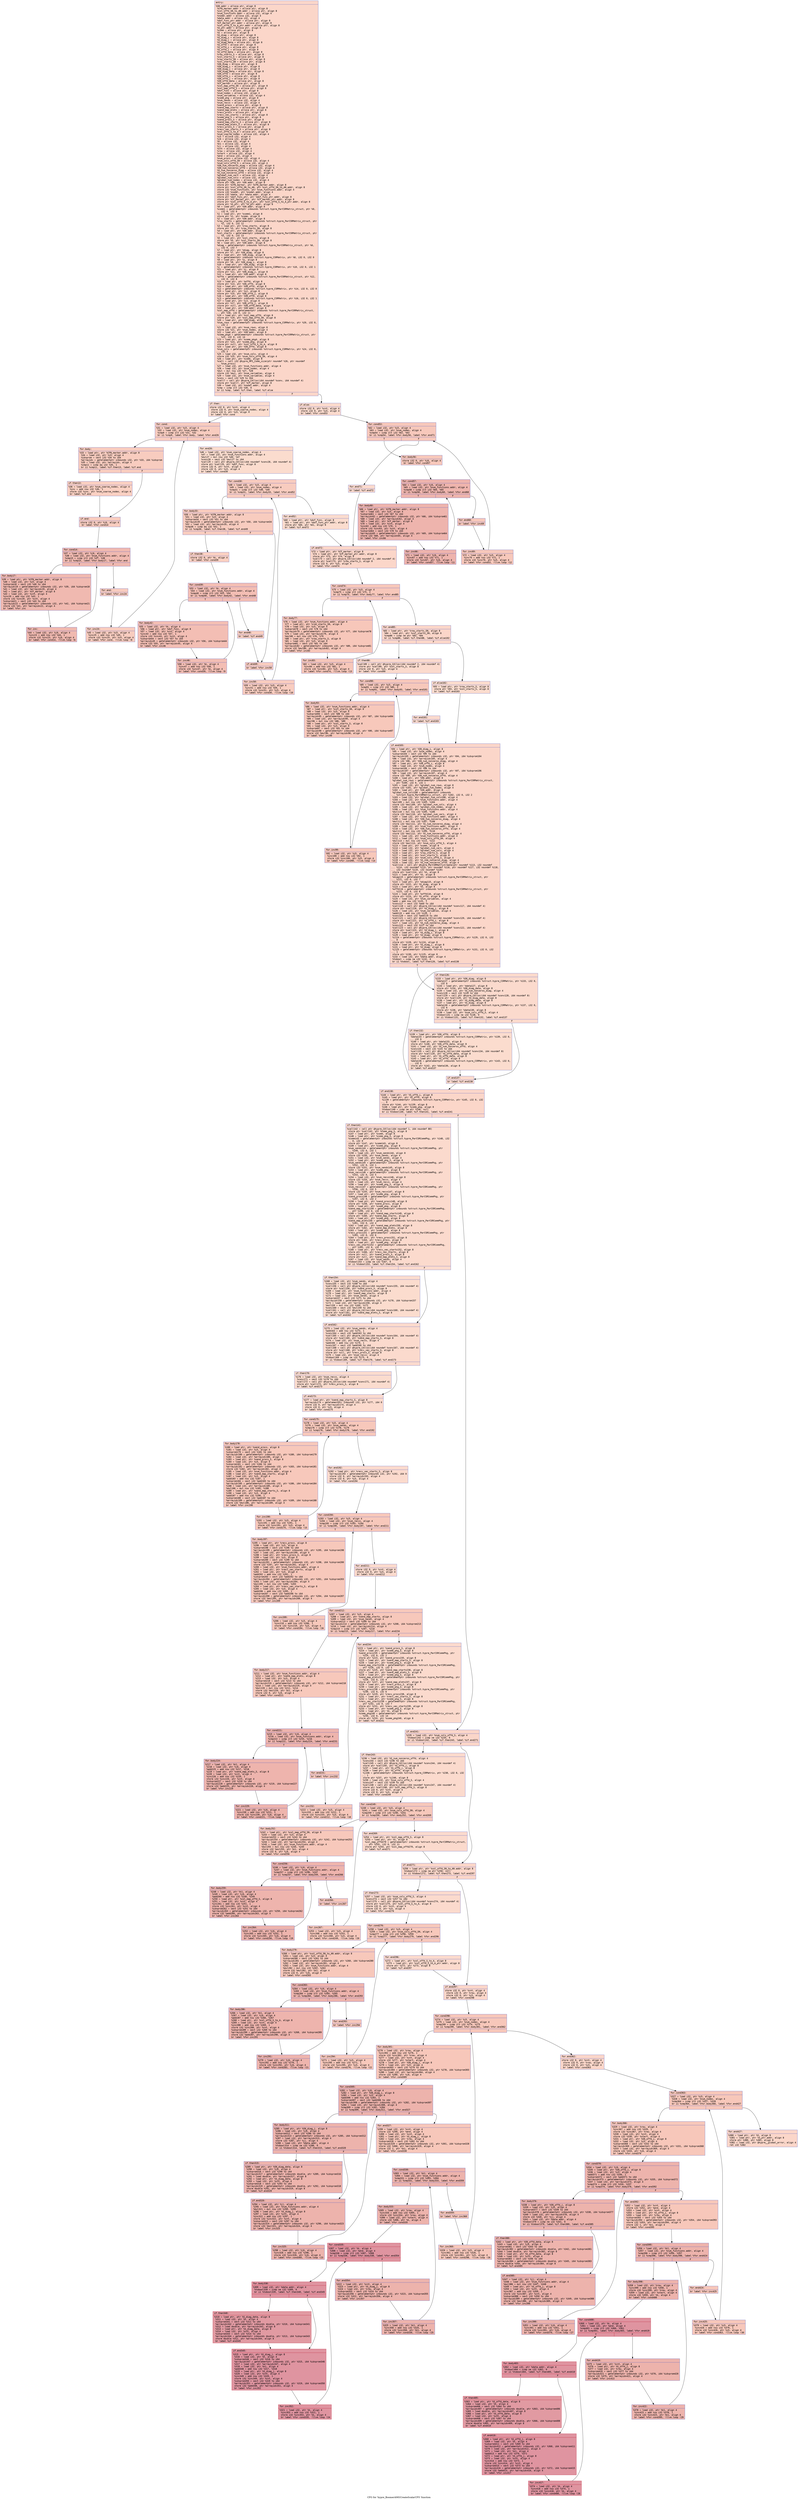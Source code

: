 digraph "CFG for 'hypre_BoomerAMGCreateScalarCFS' function" {
	label="CFG for 'hypre_BoomerAMGCreateScalarCFS' function";

	Node0x563bd576d410 [shape=record,color="#3d50c3ff", style=filled, fillcolor="#f6a38570" fontname="Courier",label="{entry:\l|  %SN.addr = alloca ptr, align 8\l  %CFN_marker.addr = alloca ptr, align 8\l  %col_offd_SN_to_AN.addr = alloca ptr, align 8\l  %num_functions.addr = alloca i32, align 4\l  %nodal.addr = alloca i32, align 4\l  %data.addr = alloca i32, align 4\l  %dof_func_ptr.addr = alloca ptr, align 8\l  %CF_marker_ptr.addr = alloca ptr, align 8\l  %col_offd_S_to_A_ptr.addr = alloca ptr, align 8\l  %S_ptr.addr = alloca ptr, align 8\l  %comm = alloca ptr, align 8\l  %S = alloca ptr, align 8\l  %S_diag = alloca ptr, align 8\l  %S_diag_i = alloca ptr, align 8\l  %S_diag_j = alloca ptr, align 8\l  %S_diag_data = alloca ptr, align 8\l  %S_offd = alloca ptr, align 8\l  %S_offd_i = alloca ptr, align 8\l  %S_offd_j = alloca ptr, align 8\l  %S_offd_data = alloca ptr, align 8\l  %row_starts_S = alloca ptr, align 8\l  %col_starts_S = alloca ptr, align 8\l  %row_starts_SN = alloca ptr, align 8\l  %col_starts_SN = alloca ptr, align 8\l  %SN_diag = alloca ptr, align 8\l  %SN_diag_i = alloca ptr, align 8\l  %SN_diag_j = alloca ptr, align 8\l  %SN_diag_data = alloca ptr, align 8\l  %SN_offd = alloca ptr, align 8\l  %SN_offd_i = alloca ptr, align 8\l  %SN_offd_j = alloca ptr, align 8\l  %SN_offd_data = alloca ptr, align 8\l  %CF_marker = alloca ptr, align 8\l  %col_map_offd_SN = alloca ptr, align 8\l  %col_map_offd_S = alloca ptr, align 8\l  %dof_func = alloca ptr, align 8\l  %num_nodes = alloca i32, align 4\l  %num_variables = alloca i32, align 4\l  %comm_pkg = alloca ptr, align 8\l  %num_sends = alloca i32, align 4\l  %num_recvs = alloca i32, align 4\l  %send_procs = alloca ptr, align 8\l  %send_map_starts = alloca ptr, align 8\l  %send_map_elmts = alloca ptr, align 8\l  %recv_procs = alloca ptr, align 8\l  %recv_vec_starts = alloca ptr, align 8\l  %comm_pkg_S = alloca ptr, align 8\l  %send_procs_S = alloca ptr, align 8\l  %send_map_starts_S = alloca ptr, align 8\l  %send_map_elmts_S = alloca ptr, align 8\l  %recv_procs_S = alloca ptr, align 8\l  %recv_vec_starts_S = alloca ptr, align 8\l  %col_offd_S_to_A = alloca ptr, align 8\l  %num_coarse_nodes = alloca i32, align 4\l  %i5 = alloca i32, align 4\l  %j6 = alloca i32, align 4\l  %k = alloca i32, align 4\l  %k1 = alloca i32, align 4\l  %jj = alloca i32, align 4\l  %cnt = alloca i32, align 4\l  %row = alloca i32, align 4\l  %start = alloca i32, align 4\l  %end = alloca i32, align 4\l  %num_procs = alloca i32, align 4\l  %num_cols_offd_SN = alloca i32, align 4\l  %num_cols_offd_S = alloca i32, align 4\l  %SN_num_nonzeros_diag = alloca i32, align 4\l  %SN_num_nonzeros_offd = alloca i32, align 4\l  %S_num_nonzeros_diag = alloca i32, align 4\l  %S_num_nonzeros_offd = alloca i32, align 4\l  %global_num_vars = alloca i32, align 4\l  %global_num_cols = alloca i32, align 4\l  %global_num_nodes = alloca i32, align 4\l  store ptr %SN, ptr %SN.addr, align 8\l  store ptr %CFN_marker, ptr %CFN_marker.addr, align 8\l  store ptr %col_offd_SN_to_AN, ptr %col_offd_SN_to_AN.addr, align 8\l  store i32 %num_functions, ptr %num_functions.addr, align 4\l  store i32 %nodal, ptr %nodal.addr, align 4\l  store i32 %data, ptr %data.addr, align 4\l  store ptr %dof_func_ptr, ptr %dof_func_ptr.addr, align 8\l  store ptr %CF_marker_ptr, ptr %CF_marker_ptr.addr, align 8\l  store ptr %col_offd_S_to_A_ptr, ptr %col_offd_S_to_A_ptr.addr, align 8\l  store ptr %S_ptr, ptr %S_ptr.addr, align 8\l  %0 = load ptr, ptr %SN.addr, align 8\l  %comm1 = getelementptr inbounds %struct.hypre_ParCSRMatrix_struct, ptr %0,\l... i32 0, i32 0\l  %1 = load ptr, ptr %comm1, align 8\l  store ptr %1, ptr %comm, align 8\l  %2 = load ptr, ptr %SN.addr, align 8\l  %row_starts = getelementptr inbounds %struct.hypre_ParCSRMatrix_struct, ptr\l... %2, i32 0, i32 12\l  %3 = load ptr, ptr %row_starts, align 8\l  store ptr %3, ptr %row_starts_SN, align 8\l  %4 = load ptr, ptr %SN.addr, align 8\l  %col_starts = getelementptr inbounds %struct.hypre_ParCSRMatrix_struct, ptr\l... %4, i32 0, i32 13\l  %5 = load ptr, ptr %col_starts, align 8\l  store ptr %5, ptr %col_starts_SN, align 8\l  %6 = load ptr, ptr %SN.addr, align 8\l  %diag = getelementptr inbounds %struct.hypre_ParCSRMatrix_struct, ptr %6,\l... i32 0, i32 7\l  %7 = load ptr, ptr %diag, align 8\l  store ptr %7, ptr %SN_diag, align 8\l  %8 = load ptr, ptr %SN_diag, align 8\l  %i = getelementptr inbounds %struct.hypre_CSRMatrix, ptr %8, i32 0, i32 0\l  %9 = load ptr, ptr %i, align 8\l  store ptr %9, ptr %SN_diag_i, align 8\l  %10 = load ptr, ptr %SN_diag, align 8\l  %j = getelementptr inbounds %struct.hypre_CSRMatrix, ptr %10, i32 0, i32 1\l  %11 = load ptr, ptr %j, align 8\l  store ptr %11, ptr %SN_diag_j, align 8\l  %12 = load ptr, ptr %SN.addr, align 8\l  %offd = getelementptr inbounds %struct.hypre_ParCSRMatrix_struct, ptr %12,\l... i32 0, i32 8\l  %13 = load ptr, ptr %offd, align 8\l  store ptr %13, ptr %SN_offd, align 8\l  %14 = load ptr, ptr %SN_offd, align 8\l  %i2 = getelementptr inbounds %struct.hypre_CSRMatrix, ptr %14, i32 0, i32 0\l  %15 = load ptr, ptr %i2, align 8\l  store ptr %15, ptr %SN_offd_i, align 8\l  %16 = load ptr, ptr %SN_offd, align 8\l  %j3 = getelementptr inbounds %struct.hypre_CSRMatrix, ptr %16, i32 0, i32 1\l  %17 = load ptr, ptr %j3, align 8\l  store ptr %17, ptr %SN_offd_j, align 8\l  store ptr null, ptr %SN_offd_data, align 8\l  %18 = load ptr, ptr %SN.addr, align 8\l  %col_map_offd = getelementptr inbounds %struct.hypre_ParCSRMatrix_struct,\l... ptr %18, i32 0, i32 11\l  %19 = load ptr, ptr %col_map_offd, align 8\l  store ptr %19, ptr %col_map_offd_SN, align 8\l  %20 = load ptr, ptr %SN_diag, align 8\l  %num_rows = getelementptr inbounds %struct.hypre_CSRMatrix, ptr %20, i32 0,\l... i32 2\l  %21 = load i32, ptr %num_rows, align 8\l  store i32 %21, ptr %num_nodes, align 4\l  %22 = load ptr, ptr %SN.addr, align 8\l  %comm_pkg4 = getelementptr inbounds %struct.hypre_ParCSRMatrix_struct, ptr\l... %22, i32 0, i32 14\l  %23 = load ptr, ptr %comm_pkg4, align 8\l  store ptr %23, ptr %comm_pkg, align 8\l  store ptr null, ptr %col_offd_S_to_A, align 8\l  %24 = load ptr, ptr %SN_offd, align 8\l  %num_cols = getelementptr inbounds %struct.hypre_CSRMatrix, ptr %24, i32 0,\l... i32 3\l  %25 = load i32, ptr %num_cols, align 4\l  store i32 %25, ptr %num_cols_offd_SN, align 4\l  %26 = load ptr, ptr %comm, align 8\l  %call = call i32 @hypre_MPI_Comm_size(ptr noundef %26, ptr noundef\l... %num_procs)\l  %27 = load i32, ptr %num_functions.addr, align 4\l  %28 = load i32, ptr %num_nodes, align 4\l  %mul = mul nsw i32 %27, %28\l  store i32 %mul, ptr %num_variables, align 4\l  %29 = load i32, ptr %num_variables, align 4\l  %conv = sext i32 %29 to i64\l  %call7 = call ptr @hypre_CAlloc(i64 noundef %conv, i64 noundef 4)\l  store ptr %call7, ptr %CF_marker, align 8\l  %30 = load i32, ptr %nodal.addr, align 4\l  %cmp = icmp slt i32 %30, 0\l  br i1 %cmp, label %if.then, label %if.else\l|{<s0>T|<s1>F}}"];
	Node0x563bd576d410:s0 -> Node0x563bd57735e0[tooltip="entry -> if.then\nProbability 37.50%" ];
	Node0x563bd576d410:s1 -> Node0x563bd5773650[tooltip="entry -> if.else\nProbability 62.50%" ];
	Node0x563bd57735e0 [shape=record,color="#3d50c3ff", style=filled, fillcolor="#f7af9170" fontname="Courier",label="{if.then:\l|  store i32 0, ptr %cnt, align 4\l  store i32 0, ptr %num_coarse_nodes, align 4\l  store i32 0, ptr %i5, align 4\l  br label %for.cond\l}"];
	Node0x563bd57735e0 -> Node0x563bd5773950[tooltip="if.then -> for.cond\nProbability 100.00%" ];
	Node0x563bd5773950 [shape=record,color="#3d50c3ff", style=filled, fillcolor="#f08b6e70" fontname="Courier",label="{for.cond:\l|  %31 = load i32, ptr %i5, align 4\l  %32 = load i32, ptr %num_nodes, align 4\l  %cmp9 = icmp slt i32 %31, %32\l  br i1 %cmp9, label %for.body, label %for.end26\l|{<s0>T|<s1>F}}"];
	Node0x563bd5773950:s0 -> Node0x563bd5773bc0[tooltip="for.cond -> for.body\nProbability 96.88%" ];
	Node0x563bd5773950:s1 -> Node0x563bd5763d40[tooltip="for.cond -> for.end26\nProbability 3.12%" ];
	Node0x563bd5773bc0 [shape=record,color="#3d50c3ff", style=filled, fillcolor="#f08b6e70" fontname="Courier",label="{for.body:\l|  %33 = load ptr, ptr %CFN_marker.addr, align 8\l  %34 = load i32, ptr %i5, align 4\l  %idxprom = sext i32 %34 to i64\l  %arrayidx = getelementptr inbounds i32, ptr %33, i64 %idxprom\l  %35 = load i32, ptr %arrayidx, align 4\l  %cmp11 = icmp eq i32 %35, 1\l  br i1 %cmp11, label %if.then13, label %if.end\l|{<s0>T|<s1>F}}"];
	Node0x563bd5773bc0:s0 -> Node0x563bd5717c10[tooltip="for.body -> if.then13\nProbability 50.00%" ];
	Node0x563bd5773bc0:s1 -> Node0x563bd57198e0[tooltip="for.body -> if.end\nProbability 50.00%" ];
	Node0x563bd5717c10 [shape=record,color="#3d50c3ff", style=filled, fillcolor="#f3947570" fontname="Courier",label="{if.then13:\l|  %36 = load i32, ptr %num_coarse_nodes, align 4\l  %inc = add nsw i32 %36, 1\l  store i32 %inc, ptr %num_coarse_nodes, align 4\l  br label %if.end\l}"];
	Node0x563bd5717c10 -> Node0x563bd57198e0[tooltip="if.then13 -> if.end\nProbability 100.00%" ];
	Node0x563bd57198e0 [shape=record,color="#3d50c3ff", style=filled, fillcolor="#f08b6e70" fontname="Courier",label="{if.end:\l|  store i32 0, ptr %j6, align 4\l  br label %for.cond14\l}"];
	Node0x563bd57198e0 -> Node0x563bd5773c10[tooltip="if.end -> for.cond14\nProbability 100.00%" ];
	Node0x563bd5773c10 [shape=record,color="#3d50c3ff", style=filled, fillcolor="#de614d70" fontname="Courier",label="{for.cond14:\l|  %37 = load i32, ptr %j6, align 4\l  %38 = load i32, ptr %num_functions.addr, align 4\l  %cmp15 = icmp slt i32 %37, %38\l  br i1 %cmp15, label %for.body17, label %for.end\l|{<s0>T|<s1>F}}"];
	Node0x563bd5773c10:s0 -> Node0x563bd57979e0[tooltip="for.cond14 -> for.body17\nProbability 96.88%" ];
	Node0x563bd5773c10:s1 -> Node0x563bd5797a30[tooltip="for.cond14 -> for.end\nProbability 3.12%" ];
	Node0x563bd57979e0 [shape=record,color="#3d50c3ff", style=filled, fillcolor="#de614d70" fontname="Courier",label="{for.body17:\l|  %39 = load ptr, ptr %CFN_marker.addr, align 8\l  %40 = load i32, ptr %i5, align 4\l  %idxprom18 = sext i32 %40 to i64\l  %arrayidx19 = getelementptr inbounds i32, ptr %39, i64 %idxprom18\l  %41 = load i32, ptr %arrayidx19, align 4\l  %42 = load ptr, ptr %CF_marker, align 8\l  %43 = load i32, ptr %cnt, align 4\l  %inc20 = add nsw i32 %43, 1\l  store i32 %inc20, ptr %cnt, align 4\l  %idxprom21 = sext i32 %43 to i64\l  %arrayidx22 = getelementptr inbounds i32, ptr %42, i64 %idxprom21\l  store i32 %41, ptr %arrayidx22, align 4\l  br label %for.inc\l}"];
	Node0x563bd57979e0 -> Node0x563bd5798270[tooltip="for.body17 -> for.inc\nProbability 100.00%" ];
	Node0x563bd5798270 [shape=record,color="#3d50c3ff", style=filled, fillcolor="#de614d70" fontname="Courier",label="{for.inc:\l|  %44 = load i32, ptr %j6, align 4\l  %inc23 = add nsw i32 %44, 1\l  store i32 %inc23, ptr %j6, align 4\l  br label %for.cond14, !llvm.loop !6\l}"];
	Node0x563bd5798270 -> Node0x563bd5773c10[tooltip="for.inc -> for.cond14\nProbability 100.00%" ];
	Node0x563bd5797a30 [shape=record,color="#3d50c3ff", style=filled, fillcolor="#f08b6e70" fontname="Courier",label="{for.end:\l|  br label %for.inc24\l}"];
	Node0x563bd5797a30 -> Node0x563bd5798660[tooltip="for.end -> for.inc24\nProbability 100.00%" ];
	Node0x563bd5798660 [shape=record,color="#3d50c3ff", style=filled, fillcolor="#f08b6e70" fontname="Courier",label="{for.inc24:\l|  %45 = load i32, ptr %i5, align 4\l  %inc25 = add nsw i32 %45, 1\l  store i32 %inc25, ptr %i5, align 4\l  br label %for.cond, !llvm.loop !8\l}"];
	Node0x563bd5798660 -> Node0x563bd5773950[tooltip="for.inc24 -> for.cond\nProbability 100.00%" ];
	Node0x563bd5763d40 [shape=record,color="#3d50c3ff", style=filled, fillcolor="#f7af9170" fontname="Courier",label="{for.end26:\l|  %46 = load i32, ptr %num_coarse_nodes, align 4\l  %47 = load i32, ptr %num_functions.addr, align 4\l  %mul27 = mul nsw i32 %46, %47\l  %conv28 = sext i32 %mul27 to i64\l  %call29 = call ptr @hypre_CAlloc(i64 noundef %conv28, i64 noundef 4)\l  store ptr %call29, ptr %dof_func, align 8\l  store i32 0, ptr %cnt, align 4\l  store i32 0, ptr %i5, align 4\l  br label %for.cond30\l}"];
	Node0x563bd5763d40 -> Node0x563bd57998c0[tooltip="for.end26 -> for.cond30\nProbability 100.00%" ];
	Node0x563bd57998c0 [shape=record,color="#3d50c3ff", style=filled, fillcolor="#f08b6e70" fontname="Courier",label="{for.cond30:\l|  %48 = load i32, ptr %i5, align 4\l  %49 = load i32, ptr %num_nodes, align 4\l  %cmp31 = icmp slt i32 %48, %49\l  br i1 %cmp31, label %for.body33, label %for.end52\l|{<s0>T|<s1>F}}"];
	Node0x563bd57998c0:s0 -> Node0x563bd5799b10[tooltip="for.cond30 -> for.body33\nProbability 96.88%" ];
	Node0x563bd57998c0:s1 -> Node0x563bd5799b60[tooltip="for.cond30 -> for.end52\nProbability 3.12%" ];
	Node0x563bd5799b10 [shape=record,color="#3d50c3ff", style=filled, fillcolor="#f08b6e70" fontname="Courier",label="{for.body33:\l|  %50 = load ptr, ptr %CFN_marker.addr, align 8\l  %51 = load i32, ptr %i5, align 4\l  %idxprom34 = sext i32 %51 to i64\l  %arrayidx35 = getelementptr inbounds i32, ptr %50, i64 %idxprom34\l  %52 = load i32, ptr %arrayidx35, align 4\l  %cmp36 = icmp eq i32 %52, 1\l  br i1 %cmp36, label %if.then38, label %if.end49\l|{<s0>T|<s1>F}}"];
	Node0x563bd5799b10:s0 -> Node0x563bd579a030[tooltip="for.body33 -> if.then38\nProbability 50.00%" ];
	Node0x563bd5799b10:s1 -> Node0x563bd579a0b0[tooltip="for.body33 -> if.end49\nProbability 50.00%" ];
	Node0x563bd579a030 [shape=record,color="#3d50c3ff", style=filled, fillcolor="#f3947570" fontname="Courier",label="{if.then38:\l|  store i32 0, ptr %k, align 4\l  br label %for.cond39\l}"];
	Node0x563bd579a030 -> Node0x563bd579a280[tooltip="if.then38 -> for.cond39\nProbability 100.00%" ];
	Node0x563bd579a280 [shape=record,color="#3d50c3ff", style=filled, fillcolor="#e36c5570" fontname="Courier",label="{for.cond39:\l|  %53 = load i32, ptr %k, align 4\l  %54 = load i32, ptr %num_functions.addr, align 4\l  %cmp40 = icmp slt i32 %53, %54\l  br i1 %cmp40, label %for.body42, label %for.end48\l|{<s0>T|<s1>F}}"];
	Node0x563bd579a280:s0 -> Node0x563bd579a580[tooltip="for.cond39 -> for.body42\nProbability 96.88%" ];
	Node0x563bd579a280:s1 -> Node0x563bd579a5d0[tooltip="for.cond39 -> for.end48\nProbability 3.12%" ];
	Node0x563bd579a580 [shape=record,color="#3d50c3ff", style=filled, fillcolor="#e36c5570" fontname="Courier",label="{for.body42:\l|  %55 = load i32, ptr %k, align 4\l  %56 = load ptr, ptr %dof_func, align 8\l  %57 = load i32, ptr %cnt, align 4\l  %inc43 = add nsw i32 %57, 1\l  store i32 %inc43, ptr %cnt, align 4\l  %idxprom44 = sext i32 %57 to i64\l  %arrayidx45 = getelementptr inbounds i32, ptr %56, i64 %idxprom44\l  store i32 %55, ptr %arrayidx45, align 4\l  br label %for.inc46\l}"];
	Node0x563bd579a580 -> Node0x563bd579abb0[tooltip="for.body42 -> for.inc46\nProbability 100.00%" ];
	Node0x563bd579abb0 [shape=record,color="#3d50c3ff", style=filled, fillcolor="#e36c5570" fontname="Courier",label="{for.inc46:\l|  %58 = load i32, ptr %k, align 4\l  %inc47 = add nsw i32 %58, 1\l  store i32 %inc47, ptr %k, align 4\l  br label %for.cond39, !llvm.loop !9\l}"];
	Node0x563bd579abb0 -> Node0x563bd579a280[tooltip="for.inc46 -> for.cond39\nProbability 100.00%" ];
	Node0x563bd579a5d0 [shape=record,color="#3d50c3ff", style=filled, fillcolor="#f3947570" fontname="Courier",label="{for.end48:\l|  br label %if.end49\l}"];
	Node0x563bd579a5d0 -> Node0x563bd579a0b0[tooltip="for.end48 -> if.end49\nProbability 100.00%" ];
	Node0x563bd579a0b0 [shape=record,color="#3d50c3ff", style=filled, fillcolor="#f08b6e70" fontname="Courier",label="{if.end49:\l|  br label %for.inc50\l}"];
	Node0x563bd579a0b0 -> Node0x563bd579b0a0[tooltip="if.end49 -> for.inc50\nProbability 100.00%" ];
	Node0x563bd579b0a0 [shape=record,color="#3d50c3ff", style=filled, fillcolor="#f08b6e70" fontname="Courier",label="{for.inc50:\l|  %59 = load i32, ptr %i5, align 4\l  %inc51 = add nsw i32 %59, 1\l  store i32 %inc51, ptr %i5, align 4\l  br label %for.cond30, !llvm.loop !10\l}"];
	Node0x563bd579b0a0 -> Node0x563bd57998c0[tooltip="for.inc50 -> for.cond30\nProbability 100.00%" ];
	Node0x563bd5799b60 [shape=record,color="#3d50c3ff", style=filled, fillcolor="#f7af9170" fontname="Courier",label="{for.end52:\l|  %60 = load ptr, ptr %dof_func, align 8\l  %61 = load ptr, ptr %dof_func_ptr.addr, align 8\l  store ptr %60, ptr %61, align 8\l  br label %if.end72\l}"];
	Node0x563bd5799b60 -> Node0x563bd579b720[tooltip="for.end52 -> if.end72\nProbability 100.00%" ];
	Node0x563bd5773650 [shape=record,color="#3d50c3ff", style=filled, fillcolor="#f7ac8e70" fontname="Courier",label="{if.else:\l|  store i32 0, ptr %cnt, align 4\l  store i32 0, ptr %i5, align 4\l  br label %for.cond53\l}"];
	Node0x563bd5773650 -> Node0x563bd579b920[tooltip="if.else -> for.cond53\nProbability 100.00%" ];
	Node0x563bd579b920 [shape=record,color="#3d50c3ff", style=filled, fillcolor="#ed836670" fontname="Courier",label="{for.cond53:\l|  %62 = load i32, ptr %i5, align 4\l  %63 = load i32, ptr %num_nodes, align 4\l  %cmp54 = icmp slt i32 %62, %63\l  br i1 %cmp54, label %for.body56, label %for.end71\l|{<s0>T|<s1>F}}"];
	Node0x563bd579b920:s0 -> Node0x563bd579bb90[tooltip="for.cond53 -> for.body56\nProbability 96.88%" ];
	Node0x563bd579b920:s1 -> Node0x563bd579bc10[tooltip="for.cond53 -> for.end71\nProbability 3.12%" ];
	Node0x563bd579bb90 [shape=record,color="#3d50c3ff", style=filled, fillcolor="#ed836670" fontname="Courier",label="{for.body56:\l|  store i32 0, ptr %j6, align 4\l  br label %for.cond57\l}"];
	Node0x563bd579bb90 -> Node0x563bd579bde0[tooltip="for.body56 -> for.cond57\nProbability 100.00%" ];
	Node0x563bd579bde0 [shape=record,color="#3d50c3ff", style=filled, fillcolor="#d8564670" fontname="Courier",label="{for.cond57:\l|  %64 = load i32, ptr %j6, align 4\l  %65 = load i32, ptr %num_functions.addr, align 4\l  %cmp58 = icmp slt i32 %64, %65\l  br i1 %cmp58, label %for.body60, label %for.end68\l|{<s0>T|<s1>F}}"];
	Node0x563bd579bde0:s0 -> Node0x563bd579c0e0[tooltip="for.cond57 -> for.body60\nProbability 96.88%" ];
	Node0x563bd579bde0:s1 -> Node0x563bd579c130[tooltip="for.cond57 -> for.end68\nProbability 3.12%" ];
	Node0x563bd579c0e0 [shape=record,color="#3d50c3ff", style=filled, fillcolor="#d8564670" fontname="Courier",label="{for.body60:\l|  %66 = load ptr, ptr %CFN_marker.addr, align 8\l  %67 = load i32, ptr %i5, align 4\l  %idxprom61 = sext i32 %67 to i64\l  %arrayidx62 = getelementptr inbounds i32, ptr %66, i64 %idxprom61\l  %68 = load i32, ptr %arrayidx62, align 4\l  %69 = load ptr, ptr %CF_marker, align 8\l  %70 = load i32, ptr %cnt, align 4\l  %inc63 = add nsw i32 %70, 1\l  store i32 %inc63, ptr %cnt, align 4\l  %idxprom64 = sext i32 %70 to i64\l  %arrayidx65 = getelementptr inbounds i32, ptr %69, i64 %idxprom64\l  store i32 %68, ptr %arrayidx65, align 4\l  br label %for.inc66\l}"];
	Node0x563bd579c0e0 -> Node0x563bd579c980[tooltip="for.body60 -> for.inc66\nProbability 100.00%" ];
	Node0x563bd579c980 [shape=record,color="#3d50c3ff", style=filled, fillcolor="#d8564670" fontname="Courier",label="{for.inc66:\l|  %71 = load i32, ptr %j6, align 4\l  %inc67 = add nsw i32 %71, 1\l  store i32 %inc67, ptr %j6, align 4\l  br label %for.cond57, !llvm.loop !11\l}"];
	Node0x563bd579c980 -> Node0x563bd579bde0[tooltip="for.inc66 -> for.cond57\nProbability 100.00%" ];
	Node0x563bd579c130 [shape=record,color="#3d50c3ff", style=filled, fillcolor="#ed836670" fontname="Courier",label="{for.end68:\l|  br label %for.inc69\l}"];
	Node0x563bd579c130 -> Node0x563bd579ce00[tooltip="for.end68 -> for.inc69\nProbability 100.00%" ];
	Node0x563bd579ce00 [shape=record,color="#3d50c3ff", style=filled, fillcolor="#ed836670" fontname="Courier",label="{for.inc69:\l|  %72 = load i32, ptr %i5, align 4\l  %inc70 = add nsw i32 %72, 1\l  store i32 %inc70, ptr %i5, align 4\l  br label %for.cond53, !llvm.loop !12\l}"];
	Node0x563bd579ce00 -> Node0x563bd579b920[tooltip="for.inc69 -> for.cond53\nProbability 100.00%" ];
	Node0x563bd579bc10 [shape=record,color="#3d50c3ff", style=filled, fillcolor="#f7ac8e70" fontname="Courier",label="{for.end71:\l|  br label %if.end72\l}"];
	Node0x563bd579bc10 -> Node0x563bd579b720[tooltip="for.end71 -> if.end72\nProbability 100.00%" ];
	Node0x563bd579b720 [shape=record,color="#3d50c3ff", style=filled, fillcolor="#f6a38570" fontname="Courier",label="{if.end72:\l|  %73 = load ptr, ptr %CF_marker, align 8\l  %74 = load ptr, ptr %CF_marker_ptr.addr, align 8\l  store ptr %73, ptr %74, align 8\l  %call73 = call ptr @hypre_CAlloc(i64 noundef 2, i64 noundef 4)\l  store ptr %call73, ptr %row_starts_S, align 8\l  store i32 0, ptr %i5, align 4\l  br label %for.cond74\l}"];
	Node0x563bd579b720 -> Node0x563bd579d780[tooltip="if.end72 -> for.cond74\nProbability 100.00%" ];
	Node0x563bd579d780 [shape=record,color="#3d50c3ff", style=filled, fillcolor="#ec7f6370" fontname="Courier",label="{for.cond74:\l|  %75 = load i32, ptr %i5, align 4\l  %cmp75 = icmp slt i32 %75, 2\l  br i1 %cmp75, label %for.body77, label %for.end85\l|{<s0>T|<s1>F}}"];
	Node0x563bd579d780:s0 -> Node0x563bd579d950[tooltip="for.cond74 -> for.body77\nProbability 96.88%" ];
	Node0x563bd579d780:s1 -> Node0x563bd579d9a0[tooltip="for.cond74 -> for.end85\nProbability 3.12%" ];
	Node0x563bd579d950 [shape=record,color="#3d50c3ff", style=filled, fillcolor="#ec7f6370" fontname="Courier",label="{for.body77:\l|  %76 = load i32, ptr %num_functions.addr, align 4\l  %77 = load ptr, ptr %row_starts_SN, align 8\l  %78 = load i32, ptr %i5, align 4\l  %idxprom78 = sext i32 %78 to i64\l  %arrayidx79 = getelementptr inbounds i32, ptr %77, i64 %idxprom78\l  %79 = load i32, ptr %arrayidx79, align 4\l  %mul80 = mul nsw i32 %76, %79\l  %80 = load ptr, ptr %row_starts_S, align 8\l  %81 = load i32, ptr %i5, align 4\l  %idxprom81 = sext i32 %81 to i64\l  %arrayidx82 = getelementptr inbounds i32, ptr %80, i64 %idxprom81\l  store i32 %mul80, ptr %arrayidx82, align 4\l  br label %for.inc83\l}"];
	Node0x563bd579d950 -> Node0x563bd579e200[tooltip="for.body77 -> for.inc83\nProbability 100.00%" ];
	Node0x563bd579e200 [shape=record,color="#3d50c3ff", style=filled, fillcolor="#ec7f6370" fontname="Courier",label="{for.inc83:\l|  %82 = load i32, ptr %i5, align 4\l  %inc84 = add nsw i32 %82, 1\l  store i32 %inc84, ptr %i5, align 4\l  br label %for.cond74, !llvm.loop !13\l}"];
	Node0x563bd579e200 -> Node0x563bd579d780[tooltip="for.inc83 -> for.cond74\nProbability 100.00%" ];
	Node0x563bd579d9a0 [shape=record,color="#3d50c3ff", style=filled, fillcolor="#f6a38570" fontname="Courier",label="{for.end85:\l|  %83 = load ptr, ptr %row_starts_SN, align 8\l  %84 = load ptr, ptr %col_starts_SN, align 8\l  %cmp86 = icmp ne ptr %83, %84\l  br i1 %cmp86, label %if.then88, label %if.else102\l|{<s0>T|<s1>F}}"];
	Node0x563bd579d9a0:s0 -> Node0x563bd579e830[tooltip="for.end85 -> if.then88\nProbability 62.50%" ];
	Node0x563bd579d9a0:s1 -> Node0x563bd579e8b0[tooltip="for.end85 -> if.else102\nProbability 37.50%" ];
	Node0x563bd579e830 [shape=record,color="#3d50c3ff", style=filled, fillcolor="#f7ac8e70" fontname="Courier",label="{if.then88:\l|  %call89 = call ptr @hypre_CAlloc(i64 noundef 2, i64 noundef 4)\l  store ptr %call89, ptr %col_starts_S, align 8\l  store i32 0, ptr %i5, align 4\l  br label %for.cond90\l}"];
	Node0x563bd579e830 -> Node0x563bd579ec70[tooltip="if.then88 -> for.cond90\nProbability 100.00%" ];
	Node0x563bd579ec70 [shape=record,color="#3d50c3ff", style=filled, fillcolor="#ed836670" fontname="Courier",label="{for.cond90:\l|  %85 = load i32, ptr %i5, align 4\l  %cmp91 = icmp slt i32 %85, 2\l  br i1 %cmp91, label %for.body93, label %for.end101\l|{<s0>T|<s1>F}}"];
	Node0x563bd579ec70:s0 -> Node0x563bd579ee70[tooltip="for.cond90 -> for.body93\nProbability 96.88%" ];
	Node0x563bd579ec70:s1 -> Node0x563bd5752c40[tooltip="for.cond90 -> for.end101\nProbability 3.12%" ];
	Node0x563bd579ee70 [shape=record,color="#3d50c3ff", style=filled, fillcolor="#ed836670" fontname="Courier",label="{for.body93:\l|  %86 = load i32, ptr %num_functions.addr, align 4\l  %87 = load ptr, ptr %col_starts_SN, align 8\l  %88 = load i32, ptr %i5, align 4\l  %idxprom94 = sext i32 %88 to i64\l  %arrayidx95 = getelementptr inbounds i32, ptr %87, i64 %idxprom94\l  %89 = load i32, ptr %arrayidx95, align 4\l  %mul96 = mul nsw i32 %86, %89\l  %90 = load ptr, ptr %col_starts_S, align 8\l  %91 = load i32, ptr %i5, align 4\l  %idxprom97 = sext i32 %91 to i64\l  %arrayidx98 = getelementptr inbounds i32, ptr %90, i64 %idxprom97\l  store i32 %mul96, ptr %arrayidx98, align 4\l  br label %for.inc99\l}"];
	Node0x563bd579ee70 -> Node0x563bd5796500[tooltip="for.body93 -> for.inc99\nProbability 100.00%" ];
	Node0x563bd5796500 [shape=record,color="#3d50c3ff", style=filled, fillcolor="#ed836670" fontname="Courier",label="{for.inc99:\l|  %92 = load i32, ptr %i5, align 4\l  %inc100 = add nsw i32 %92, 1\l  store i32 %inc100, ptr %i5, align 4\l  br label %for.cond90, !llvm.loop !14\l}"];
	Node0x563bd5796500 -> Node0x563bd579ec70[tooltip="for.inc99 -> for.cond90\nProbability 100.00%" ];
	Node0x563bd5752c40 [shape=record,color="#3d50c3ff", style=filled, fillcolor="#f7ac8e70" fontname="Courier",label="{for.end101:\l|  br label %if.end103\l}"];
	Node0x563bd5752c40 -> Node0x563bd5796980[tooltip="for.end101 -> if.end103\nProbability 100.00%" ];
	Node0x563bd579e8b0 [shape=record,color="#3d50c3ff", style=filled, fillcolor="#f7af9170" fontname="Courier",label="{if.else102:\l|  %93 = load ptr, ptr %row_starts_S, align 8\l  store ptr %93, ptr %col_starts_S, align 8\l  br label %if.end103\l}"];
	Node0x563bd579e8b0 -> Node0x563bd5796980[tooltip="if.else102 -> if.end103\nProbability 100.00%" ];
	Node0x563bd5796980 [shape=record,color="#3d50c3ff", style=filled, fillcolor="#f6a38570" fontname="Courier",label="{if.end103:\l|  %94 = load ptr, ptr %SN_diag_i, align 8\l  %95 = load i32, ptr %num_nodes, align 4\l  %idxprom104 = sext i32 %95 to i64\l  %arrayidx105 = getelementptr inbounds i32, ptr %94, i64 %idxprom104\l  %96 = load i32, ptr %arrayidx105, align 4\l  store i32 %96, ptr %SN_num_nonzeros_diag, align 4\l  %97 = load ptr, ptr %SN_offd_i, align 8\l  %98 = load i32, ptr %num_nodes, align 4\l  %idxprom106 = sext i32 %98 to i64\l  %arrayidx107 = getelementptr inbounds i32, ptr %97, i64 %idxprom106\l  %99 = load i32, ptr %arrayidx107, align 4\l  store i32 %99, ptr %SN_num_nonzeros_offd, align 4\l  %100 = load ptr, ptr %SN.addr, align 8\l  %global_num_rows = getelementptr inbounds %struct.hypre_ParCSRMatrix_struct,\l... ptr %100, i32 0, i32 1\l  %101 = load i32, ptr %global_num_rows, align 8\l  store i32 %101, ptr %global_num_nodes, align 4\l  %102 = load ptr, ptr %SN.addr, align 8\l  %global_num_cols108 = getelementptr inbounds\l... %struct.hypre_ParCSRMatrix_struct, ptr %102, i32 0, i32 2\l  %103 = load i32, ptr %global_num_cols108, align 4\l  %104 = load i32, ptr %num_functions.addr, align 4\l  %mul109 = mul nsw i32 %103, %104\l  store i32 %mul109, ptr %global_num_cols, align 4\l  %105 = load i32, ptr %global_num_nodes, align 4\l  %106 = load i32, ptr %num_functions.addr, align 4\l  %mul110 = mul nsw i32 %105, %106\l  store i32 %mul110, ptr %global_num_vars, align 4\l  %107 = load i32, ptr %num_functions.addr, align 4\l  %108 = load i32, ptr %SN_num_nonzeros_diag, align 4\l  %mul111 = mul nsw i32 %107, %108\l  store i32 %mul111, ptr %S_num_nonzeros_diag, align 4\l  %109 = load i32, ptr %num_functions.addr, align 4\l  %110 = load i32, ptr %SN_num_nonzeros_offd, align 4\l  %mul112 = mul nsw i32 %109, %110\l  store i32 %mul112, ptr %S_num_nonzeros_offd, align 4\l  %111 = load i32, ptr %num_functions.addr, align 4\l  %112 = load i32, ptr %num_cols_offd_SN, align 4\l  %mul113 = mul nsw i32 %111, %112\l  store i32 %mul113, ptr %num_cols_offd_S, align 4\l  %113 = load ptr, ptr %comm, align 8\l  %114 = load i32, ptr %global_num_vars, align 4\l  %115 = load i32, ptr %global_num_cols, align 4\l  %116 = load ptr, ptr %row_starts_S, align 8\l  %117 = load ptr, ptr %col_starts_S, align 8\l  %118 = load i32, ptr %num_cols_offd_S, align 4\l  %119 = load i32, ptr %S_num_nonzeros_diag, align 4\l  %120 = load i32, ptr %S_num_nonzeros_offd, align 4\l  %call114 = call ptr @hypre_ParCSRMatrixCreate(ptr noundef %113, i32 noundef\l... %114, i32 noundef %115, ptr noundef %116, ptr noundef %117, i32 noundef %118,\l... i32 noundef %119, i32 noundef %120)\l  store ptr %call114, ptr %S, align 8\l  %121 = load ptr, ptr %S, align 8\l  %diag115 = getelementptr inbounds %struct.hypre_ParCSRMatrix_struct, ptr\l... %121, i32 0, i32 7\l  %122 = load ptr, ptr %diag115, align 8\l  store ptr %122, ptr %S_diag, align 8\l  %123 = load ptr, ptr %S, align 8\l  %offd116 = getelementptr inbounds %struct.hypre_ParCSRMatrix_struct, ptr\l... %123, i32 0, i32 8\l  %124 = load ptr, ptr %offd116, align 8\l  store ptr %124, ptr %S_offd, align 8\l  %125 = load i32, ptr %num_variables, align 4\l  %add = add nsw i32 %125, 1\l  %conv117 = sext i32 %add to i64\l  %call118 = call ptr @hypre_CAlloc(i64 noundef %conv117, i64 noundef 4)\l  store ptr %call118, ptr %S_diag_i, align 8\l  %126 = load i32, ptr %num_variables, align 4\l  %add119 = add nsw i32 %126, 1\l  %conv120 = sext i32 %add119 to i64\l  %call121 = call ptr @hypre_CAlloc(i64 noundef %conv120, i64 noundef 4)\l  store ptr %call121, ptr %S_offd_i, align 8\l  %127 = load i32, ptr %S_num_nonzeros_diag, align 4\l  %conv122 = sext i32 %127 to i64\l  %call123 = call ptr @hypre_CAlloc(i64 noundef %conv122, i64 noundef 4)\l  store ptr %call123, ptr %S_diag_j, align 8\l  %128 = load ptr, ptr %S_diag_i, align 8\l  %129 = load ptr, ptr %S_diag, align 8\l  %i124 = getelementptr inbounds %struct.hypre_CSRMatrix, ptr %129, i32 0, i32\l... 0\l  store ptr %128, ptr %i124, align 8\l  %130 = load ptr, ptr %S_diag_j, align 8\l  %131 = load ptr, ptr %S_diag, align 8\l  %j125 = getelementptr inbounds %struct.hypre_CSRMatrix, ptr %131, i32 0, i32\l... 1\l  store ptr %130, ptr %j125, align 8\l  %132 = load i32, ptr %data.addr, align 4\l  %tobool = icmp ne i32 %132, 0\l  br i1 %tobool, label %if.then126, label %if.end138\l|{<s0>T|<s1>F}}"];
	Node0x563bd5796980:s0 -> Node0x563bd57582b0[tooltip="if.end103 -> if.then126\nProbability 62.50%" ];
	Node0x563bd5796980:s1 -> Node0x563bd5758300[tooltip="if.end103 -> if.end138\nProbability 37.50%" ];
	Node0x563bd57582b0 [shape=record,color="#3d50c3ff", style=filled, fillcolor="#f7ac8e70" fontname="Courier",label="{if.then126:\l|  %133 = load ptr, ptr %SN_diag, align 8\l  %data127 = getelementptr inbounds %struct.hypre_CSRMatrix, ptr %133, i32 0,\l... i32 6\l  %134 = load ptr, ptr %data127, align 8\l  store ptr %134, ptr %SN_diag_data, align 8\l  %135 = load i32, ptr %S_num_nonzeros_diag, align 4\l  %conv128 = sext i32 %135 to i64\l  %call129 = call ptr @hypre_CAlloc(i64 noundef %conv128, i64 noundef 8)\l  store ptr %call129, ptr %S_diag_data, align 8\l  %136 = load ptr, ptr %S_diag_data, align 8\l  %137 = load ptr, ptr %S_diag, align 8\l  %data130 = getelementptr inbounds %struct.hypre_CSRMatrix, ptr %137, i32 0,\l... i32 6\l  store ptr %136, ptr %data130, align 8\l  %138 = load i32, ptr %num_cols_offd_S, align 4\l  %tobool131 = icmp ne i32 %138, 0\l  br i1 %tobool131, label %if.then132, label %if.end137\l|{<s0>T|<s1>F}}"];
	Node0x563bd57582b0:s0 -> Node0x563bd5758d20[tooltip="if.then126 -> if.then132\nProbability 62.50%" ];
	Node0x563bd57582b0:s1 -> Node0x563bd5758d70[tooltip="if.then126 -> if.end137\nProbability 37.50%" ];
	Node0x563bd5758d20 [shape=record,color="#3d50c3ff", style=filled, fillcolor="#f7af9170" fontname="Courier",label="{if.then132:\l|  %139 = load ptr, ptr %SN_offd, align 8\l  %data133 = getelementptr inbounds %struct.hypre_CSRMatrix, ptr %139, i32 0,\l... i32 6\l  %140 = load ptr, ptr %data133, align 8\l  store ptr %140, ptr %SN_offd_data, align 8\l  %141 = load i32, ptr %S_num_nonzeros_offd, align 4\l  %conv134 = sext i32 %141 to i64\l  %call135 = call ptr @hypre_CAlloc(i64 noundef %conv134, i64 noundef 8)\l  store ptr %call135, ptr %S_offd_data, align 8\l  %142 = load ptr, ptr %S_offd_data, align 8\l  %143 = load ptr, ptr %S_offd, align 8\l  %data136 = getelementptr inbounds %struct.hypre_CSRMatrix, ptr %143, i32 0,\l... i32 6\l  store ptr %142, ptr %data136, align 8\l  br label %if.end137\l}"];
	Node0x563bd5758d20 -> Node0x563bd5758d70[tooltip="if.then132 -> if.end137\nProbability 100.00%" ];
	Node0x563bd5758d70 [shape=record,color="#3d50c3ff", style=filled, fillcolor="#f7ac8e70" fontname="Courier",label="{if.end137:\l|  br label %if.end138\l}"];
	Node0x563bd5758d70 -> Node0x563bd5758300[tooltip="if.end137 -> if.end138\nProbability 100.00%" ];
	Node0x563bd5758300 [shape=record,color="#3d50c3ff", style=filled, fillcolor="#f6a38570" fontname="Courier",label="{if.end138:\l|  %144 = load ptr, ptr %S_offd_i, align 8\l  %145 = load ptr, ptr %S_offd, align 8\l  %i139 = getelementptr inbounds %struct.hypre_CSRMatrix, ptr %145, i32 0, i32\l... 0\l  store ptr %144, ptr %i139, align 8\l  %146 = load ptr, ptr %comm_pkg, align 8\l  %tobool140 = icmp ne ptr %146, null\l  br i1 %tobool140, label %if.then141, label %if.end241\l|{<s0>T|<s1>F}}"];
	Node0x563bd5758300:s0 -> Node0x563bd5759b50[tooltip="if.end138 -> if.then141\nProbability 62.50%" ];
	Node0x563bd5758300:s1 -> Node0x563bd5759ba0[tooltip="if.end138 -> if.end241\nProbability 37.50%" ];
	Node0x563bd5759b50 [shape=record,color="#3d50c3ff", style=filled, fillcolor="#f7ac8e70" fontname="Courier",label="{if.then141:\l|  %call142 = call ptr @hypre_CAlloc(i64 noundef 1, i64 noundef 80)\l  store ptr %call142, ptr %comm_pkg_S, align 8\l  %147 = load ptr, ptr %comm, align 8\l  %148 = load ptr, ptr %comm_pkg_S, align 8\l  %comm143 = getelementptr inbounds %struct.hypre_ParCSRCommPkg, ptr %148, i32\l... 0, i32 0\l  store ptr %147, ptr %comm143, align 8\l  %149 = load ptr, ptr %comm_pkg, align 8\l  %num_sends144 = getelementptr inbounds %struct.hypre_ParCSRCommPkg, ptr\l... %149, i32 0, i32 1\l  %150 = load i32, ptr %num_sends144, align 8\l  store i32 %150, ptr %num_sends, align 4\l  %151 = load i32, ptr %num_sends, align 4\l  %152 = load ptr, ptr %comm_pkg_S, align 8\l  %num_sends145 = getelementptr inbounds %struct.hypre_ParCSRCommPkg, ptr\l... %152, i32 0, i32 1\l  store i32 %151, ptr %num_sends145, align 8\l  %153 = load ptr, ptr %comm_pkg, align 8\l  %num_recvs146 = getelementptr inbounds %struct.hypre_ParCSRCommPkg, ptr\l... %153, i32 0, i32 5\l  %154 = load i32, ptr %num_recvs146, align 8\l  store i32 %154, ptr %num_recvs, align 4\l  %155 = load i32, ptr %num_recvs, align 4\l  %156 = load ptr, ptr %comm_pkg_S, align 8\l  %num_recvs147 = getelementptr inbounds %struct.hypre_ParCSRCommPkg, ptr\l... %156, i32 0, i32 5\l  store i32 %155, ptr %num_recvs147, align 8\l  %157 = load ptr, ptr %comm_pkg, align 8\l  %send_procs148 = getelementptr inbounds %struct.hypre_ParCSRCommPkg, ptr\l... %157, i32 0, i32 2\l  %158 = load ptr, ptr %send_procs148, align 8\l  store ptr %158, ptr %send_procs, align 8\l  %159 = load ptr, ptr %comm_pkg, align 8\l  %send_map_starts149 = getelementptr inbounds %struct.hypre_ParCSRCommPkg,\l... ptr %159, i32 0, i32 3\l  %160 = load ptr, ptr %send_map_starts149, align 8\l  store ptr %160, ptr %send_map_starts, align 8\l  %161 = load ptr, ptr %comm_pkg, align 8\l  %send_map_elmts150 = getelementptr inbounds %struct.hypre_ParCSRCommPkg, ptr\l... %161, i32 0, i32 4\l  %162 = load ptr, ptr %send_map_elmts150, align 8\l  store ptr %162, ptr %send_map_elmts, align 8\l  %163 = load ptr, ptr %comm_pkg, align 8\l  %recv_procs151 = getelementptr inbounds %struct.hypre_ParCSRCommPkg, ptr\l... %163, i32 0, i32 6\l  %164 = load ptr, ptr %recv_procs151, align 8\l  store ptr %164, ptr %recv_procs, align 8\l  %165 = load ptr, ptr %comm_pkg, align 8\l  %recv_vec_starts152 = getelementptr inbounds %struct.hypre_ParCSRCommPkg,\l... ptr %165, i32 0, i32 7\l  %166 = load ptr, ptr %recv_vec_starts152, align 8\l  store ptr %166, ptr %recv_vec_starts, align 8\l  store ptr null, ptr %send_procs_S, align 8\l  store ptr null, ptr %send_map_elmts_S, align 8\l  %167 = load i32, ptr %num_sends, align 4\l  %tobool153 = icmp ne i32 %167, 0\l  br i1 %tobool153, label %if.then154, label %if.end162\l|{<s0>T|<s1>F}}"];
	Node0x563bd5759b50:s0 -> Node0x563bd57afdd0[tooltip="if.then141 -> if.then154\nProbability 62.50%" ];
	Node0x563bd5759b50:s1 -> Node0x563bd57afe20[tooltip="if.then141 -> if.end162\nProbability 37.50%" ];
	Node0x563bd57afdd0 [shape=record,color="#3d50c3ff", style=filled, fillcolor="#f7af9170" fontname="Courier",label="{if.then154:\l|  %168 = load i32, ptr %num_sends, align 4\l  %conv155 = sext i32 %168 to i64\l  %call156 = call ptr @hypre_CAlloc(i64 noundef %conv155, i64 noundef 4)\l  store ptr %call156, ptr %send_procs_S, align 8\l  %169 = load i32, ptr %num_functions.addr, align 4\l  %170 = load ptr, ptr %send_map_starts, align 8\l  %171 = load i32, ptr %num_sends, align 4\l  %idxprom157 = sext i32 %171 to i64\l  %arrayidx158 = getelementptr inbounds i32, ptr %170, i64 %idxprom157\l  %172 = load i32, ptr %arrayidx158, align 4\l  %mul159 = mul nsw i32 %169, %172\l  %conv160 = sext i32 %mul159 to i64\l  %call161 = call ptr @hypre_CAlloc(i64 noundef %conv160, i64 noundef 4)\l  store ptr %call161, ptr %send_map_elmts_S, align 8\l  br label %if.end162\l}"];
	Node0x563bd57afdd0 -> Node0x563bd57afe20[tooltip="if.then154 -> if.end162\nProbability 100.00%" ];
	Node0x563bd57afe20 [shape=record,color="#3d50c3ff", style=filled, fillcolor="#f7ac8e70" fontname="Courier",label="{if.end162:\l|  %173 = load i32, ptr %num_sends, align 4\l  %add163 = add nsw i32 %173, 1\l  %conv164 = sext i32 %add163 to i64\l  %call165 = call ptr @hypre_CAlloc(i64 noundef %conv164, i64 noundef 4)\l  store ptr %call165, ptr %send_map_starts_S, align 8\l  %174 = load i32, ptr %num_recvs, align 4\l  %add166 = add nsw i32 %174, 1\l  %conv167 = sext i32 %add166 to i64\l  %call168 = call ptr @hypre_CAlloc(i64 noundef %conv167, i64 noundef 4)\l  store ptr %call168, ptr %recv_vec_starts_S, align 8\l  store ptr null, ptr %recv_procs_S, align 8\l  %175 = load i32, ptr %num_recvs, align 4\l  %tobool169 = icmp ne i32 %175, 0\l  br i1 %tobool169, label %if.then170, label %if.end173\l|{<s0>T|<s1>F}}"];
	Node0x563bd57afe20:s0 -> Node0x563bd57b1270[tooltip="if.end162 -> if.then170\nProbability 62.50%" ];
	Node0x563bd57afe20:s1 -> Node0x563bd57b12c0[tooltip="if.end162 -> if.end173\nProbability 37.50%" ];
	Node0x563bd57b1270 [shape=record,color="#3d50c3ff", style=filled, fillcolor="#f7af9170" fontname="Courier",label="{if.then170:\l|  %176 = load i32, ptr %num_recvs, align 4\l  %conv171 = sext i32 %176 to i64\l  %call172 = call ptr @hypre_CAlloc(i64 noundef %conv171, i64 noundef 4)\l  store ptr %call172, ptr %recv_procs_S, align 8\l  br label %if.end173\l}"];
	Node0x563bd57b1270 -> Node0x563bd57b12c0[tooltip="if.then170 -> if.end173\nProbability 100.00%" ];
	Node0x563bd57b12c0 [shape=record,color="#3d50c3ff", style=filled, fillcolor="#f7ac8e70" fontname="Courier",label="{if.end173:\l|  %177 = load ptr, ptr %send_map_starts_S, align 8\l  %arrayidx174 = getelementptr inbounds i32, ptr %177, i64 0\l  store i32 0, ptr %arrayidx174, align 4\l  store i32 0, ptr %i5, align 4\l  br label %for.cond175\l}"];
	Node0x563bd57b12c0 -> Node0x563bd57b1a00[tooltip="if.end173 -> for.cond175\nProbability 100.00%" ];
	Node0x563bd57b1a00 [shape=record,color="#3d50c3ff", style=filled, fillcolor="#ed836670" fontname="Courier",label="{for.cond175:\l|  %178 = load i32, ptr %i5, align 4\l  %179 = load i32, ptr %num_sends, align 4\l  %cmp176 = icmp slt i32 %178, %179\l  br i1 %cmp176, label %for.body178, label %for.end192\l|{<s0>T|<s1>F}}"];
	Node0x563bd57b1a00:s0 -> Node0x563bd57b1c50[tooltip="for.cond175 -> for.body178\nProbability 96.88%" ];
	Node0x563bd57b1a00:s1 -> Node0x563bd57b1cd0[tooltip="for.cond175 -> for.end192\nProbability 3.12%" ];
	Node0x563bd57b1c50 [shape=record,color="#3d50c3ff", style=filled, fillcolor="#ed836670" fontname="Courier",label="{for.body178:\l|  %180 = load ptr, ptr %send_procs, align 8\l  %181 = load i32, ptr %i5, align 4\l  %idxprom179 = sext i32 %181 to i64\l  %arrayidx180 = getelementptr inbounds i32, ptr %180, i64 %idxprom179\l  %182 = load i32, ptr %arrayidx180, align 4\l  %183 = load ptr, ptr %send_procs_S, align 8\l  %184 = load i32, ptr %i5, align 4\l  %idxprom181 = sext i32 %184 to i64\l  %arrayidx182 = getelementptr inbounds i32, ptr %183, i64 %idxprom181\l  store i32 %182, ptr %arrayidx182, align 4\l  %185 = load i32, ptr %num_functions.addr, align 4\l  %186 = load ptr, ptr %send_map_starts, align 8\l  %187 = load i32, ptr %i5, align 4\l  %add183 = add nsw i32 %187, 1\l  %idxprom184 = sext i32 %add183 to i64\l  %arrayidx185 = getelementptr inbounds i32, ptr %186, i64 %idxprom184\l  %188 = load i32, ptr %arrayidx185, align 4\l  %mul186 = mul nsw i32 %185, %188\l  %189 = load ptr, ptr %send_map_starts_S, align 8\l  %190 = load i32, ptr %i5, align 4\l  %add187 = add nsw i32 %190, 1\l  %idxprom188 = sext i32 %add187 to i64\l  %arrayidx189 = getelementptr inbounds i32, ptr %189, i64 %idxprom188\l  store i32 %mul186, ptr %arrayidx189, align 4\l  br label %for.inc190\l}"];
	Node0x563bd57b1c50 -> Node0x563bd57b2c90[tooltip="for.body178 -> for.inc190\nProbability 100.00%" ];
	Node0x563bd57b2c90 [shape=record,color="#3d50c3ff", style=filled, fillcolor="#ed836670" fontname="Courier",label="{for.inc190:\l|  %191 = load i32, ptr %i5, align 4\l  %inc191 = add nsw i32 %191, 1\l  store i32 %inc191, ptr %i5, align 4\l  br label %for.cond175, !llvm.loop !15\l}"];
	Node0x563bd57b2c90 -> Node0x563bd57b1a00[tooltip="for.inc190 -> for.cond175\nProbability 100.00%" ];
	Node0x563bd57b1cd0 [shape=record,color="#3d50c3ff", style=filled, fillcolor="#f7ac8e70" fontname="Courier",label="{for.end192:\l|  %192 = load ptr, ptr %recv_vec_starts_S, align 8\l  %arrayidx193 = getelementptr inbounds i32, ptr %192, i64 0\l  store i32 0, ptr %arrayidx193, align 4\l  store i32 0, ptr %i5, align 4\l  br label %for.cond194\l}"];
	Node0x563bd57b1cd0 -> Node0x563bd57551b0[tooltip="for.end192 -> for.cond194\nProbability 100.00%" ];
	Node0x563bd57551b0 [shape=record,color="#3d50c3ff", style=filled, fillcolor="#ed836670" fontname="Courier",label="{for.cond194:\l|  %193 = load i32, ptr %i5, align 4\l  %194 = load i32, ptr %num_recvs, align 4\l  %cmp195 = icmp slt i32 %193, %194\l  br i1 %cmp195, label %for.body197, label %for.end211\l|{<s0>T|<s1>F}}"];
	Node0x563bd57551b0:s0 -> Node0x563bd5755420[tooltip="for.cond194 -> for.body197\nProbability 96.88%" ];
	Node0x563bd57551b0:s1 -> Node0x563bd57554a0[tooltip="for.cond194 -> for.end211\nProbability 3.12%" ];
	Node0x563bd5755420 [shape=record,color="#3d50c3ff", style=filled, fillcolor="#ed836670" fontname="Courier",label="{for.body197:\l|  %195 = load ptr, ptr %recv_procs, align 8\l  %196 = load i32, ptr %i5, align 4\l  %idxprom198 = sext i32 %196 to i64\l  %arrayidx199 = getelementptr inbounds i32, ptr %195, i64 %idxprom198\l  %197 = load i32, ptr %arrayidx199, align 4\l  %198 = load ptr, ptr %recv_procs_S, align 8\l  %199 = load i32, ptr %i5, align 4\l  %idxprom200 = sext i32 %199 to i64\l  %arrayidx201 = getelementptr inbounds i32, ptr %198, i64 %idxprom200\l  store i32 %197, ptr %arrayidx201, align 4\l  %200 = load i32, ptr %num_functions.addr, align 4\l  %201 = load ptr, ptr %recv_vec_starts, align 8\l  %202 = load i32, ptr %i5, align 4\l  %add202 = add nsw i32 %202, 1\l  %idxprom203 = sext i32 %add202 to i64\l  %arrayidx204 = getelementptr inbounds i32, ptr %201, i64 %idxprom203\l  %203 = load i32, ptr %arrayidx204, align 4\l  %mul205 = mul nsw i32 %200, %203\l  %204 = load ptr, ptr %recv_vec_starts_S, align 8\l  %205 = load i32, ptr %i5, align 4\l  %add206 = add nsw i32 %205, 1\l  %idxprom207 = sext i32 %add206 to i64\l  %arrayidx208 = getelementptr inbounds i32, ptr %204, i64 %idxprom207\l  store i32 %mul205, ptr %arrayidx208, align 4\l  br label %for.inc209\l}"];
	Node0x563bd5755420 -> Node0x563bd57b5640[tooltip="for.body197 -> for.inc209\nProbability 100.00%" ];
	Node0x563bd57b5640 [shape=record,color="#3d50c3ff", style=filled, fillcolor="#ed836670" fontname="Courier",label="{for.inc209:\l|  %206 = load i32, ptr %i5, align 4\l  %inc210 = add nsw i32 %206, 1\l  store i32 %inc210, ptr %i5, align 4\l  br label %for.cond194, !llvm.loop !16\l}"];
	Node0x563bd57b5640 -> Node0x563bd57551b0[tooltip="for.inc209 -> for.cond194\nProbability 100.00%" ];
	Node0x563bd57554a0 [shape=record,color="#3d50c3ff", style=filled, fillcolor="#f7ac8e70" fontname="Courier",label="{for.end211:\l|  store i32 0, ptr %cnt, align 4\l  store i32 0, ptr %i5, align 4\l  br label %for.cond212\l}"];
	Node0x563bd57554a0 -> Node0x563bd57b5c00[tooltip="for.end211 -> for.cond212\nProbability 100.00%" ];
	Node0x563bd57b5c00 [shape=record,color="#3d50c3ff", style=filled, fillcolor="#ed836670" fontname="Courier",label="{for.cond212:\l|  %207 = load i32, ptr %i5, align 4\l  %208 = load ptr, ptr %send_map_starts, align 8\l  %209 = load i32, ptr %num_sends, align 4\l  %idxprom213 = sext i32 %209 to i64\l  %arrayidx214 = getelementptr inbounds i32, ptr %208, i64 %idxprom213\l  %210 = load i32, ptr %arrayidx214, align 4\l  %cmp215 = icmp slt i32 %207, %210\l  br i1 %cmp215, label %for.body217, label %for.end234\l|{<s0>T|<s1>F}}"];
	Node0x563bd57b5c00:s0 -> Node0x563bd57b6110[tooltip="for.cond212 -> for.body217\nProbability 96.88%" ];
	Node0x563bd57b5c00:s1 -> Node0x563bd57b6190[tooltip="for.cond212 -> for.end234\nProbability 3.12%" ];
	Node0x563bd57b6110 [shape=record,color="#3d50c3ff", style=filled, fillcolor="#ed836670" fontname="Courier",label="{for.body217:\l|  %211 = load i32, ptr %num_functions.addr, align 4\l  %212 = load ptr, ptr %send_map_elmts, align 8\l  %213 = load i32, ptr %i5, align 4\l  %idxprom218 = sext i32 %213 to i64\l  %arrayidx219 = getelementptr inbounds i32, ptr %212, i64 %idxprom218\l  %214 = load i32, ptr %arrayidx219, align 4\l  %mul220 = mul nsw i32 %211, %214\l  store i32 %mul220, ptr %k1, align 4\l  store i32 0, ptr %j6, align 4\l  br label %for.cond221\l}"];
	Node0x563bd57b6110 -> Node0x563bd57b6820[tooltip="for.body217 -> for.cond221\nProbability 100.00%" ];
	Node0x563bd57b6820 [shape=record,color="#3d50c3ff", style=filled, fillcolor="#d8564670" fontname="Courier",label="{for.cond221:\l|  %215 = load i32, ptr %j6, align 4\l  %216 = load i32, ptr %num_functions.addr, align 4\l  %cmp222 = icmp slt i32 %215, %216\l  br i1 %cmp222, label %for.body224, label %for.end231\l|{<s0>T|<s1>F}}"];
	Node0x563bd57b6820:s0 -> Node0x563bd57b6b20[tooltip="for.cond221 -> for.body224\nProbability 96.88%" ];
	Node0x563bd57b6820:s1 -> Node0x563bd57b6b70[tooltip="for.cond221 -> for.end231\nProbability 3.12%" ];
	Node0x563bd57b6b20 [shape=record,color="#3d50c3ff", style=filled, fillcolor="#d8564670" fontname="Courier",label="{for.body224:\l|  %217 = load i32, ptr %k1, align 4\l  %218 = load i32, ptr %j6, align 4\l  %add225 = add nsw i32 %217, %218\l  %219 = load ptr, ptr %send_map_elmts_S, align 8\l  %220 = load i32, ptr %cnt, align 4\l  %inc226 = add nsw i32 %220, 1\l  store i32 %inc226, ptr %cnt, align 4\l  %idxprom227 = sext i32 %220 to i64\l  %arrayidx228 = getelementptr inbounds i32, ptr %219, i64 %idxprom227\l  store i32 %add225, ptr %arrayidx228, align 4\l  br label %for.inc229\l}"];
	Node0x563bd57b6b20 -> Node0x563bd57b7280[tooltip="for.body224 -> for.inc229\nProbability 100.00%" ];
	Node0x563bd57b7280 [shape=record,color="#3d50c3ff", style=filled, fillcolor="#d8564670" fontname="Courier",label="{for.inc229:\l|  %221 = load i32, ptr %j6, align 4\l  %inc230 = add nsw i32 %221, 1\l  store i32 %inc230, ptr %j6, align 4\l  br label %for.cond221, !llvm.loop !17\l}"];
	Node0x563bd57b7280 -> Node0x563bd57b6820[tooltip="for.inc229 -> for.cond221\nProbability 100.00%" ];
	Node0x563bd57b6b70 [shape=record,color="#3d50c3ff", style=filled, fillcolor="#ed836670" fontname="Courier",label="{for.end231:\l|  br label %for.inc232\l}"];
	Node0x563bd57b6b70 -> Node0x563bd57b7700[tooltip="for.end231 -> for.inc232\nProbability 100.00%" ];
	Node0x563bd57b7700 [shape=record,color="#3d50c3ff", style=filled, fillcolor="#ed836670" fontname="Courier",label="{for.inc232:\l|  %222 = load i32, ptr %i5, align 4\l  %inc233 = add nsw i32 %222, 1\l  store i32 %inc233, ptr %i5, align 4\l  br label %for.cond212, !llvm.loop !18\l}"];
	Node0x563bd57b7700 -> Node0x563bd57b5c00[tooltip="for.inc232 -> for.cond212\nProbability 100.00%" ];
	Node0x563bd57b6190 [shape=record,color="#3d50c3ff", style=filled, fillcolor="#f7ac8e70" fontname="Courier",label="{for.end234:\l|  %223 = load ptr, ptr %send_procs_S, align 8\l  %224 = load ptr, ptr %comm_pkg_S, align 8\l  %send_procs235 = getelementptr inbounds %struct.hypre_ParCSRCommPkg, ptr\l... %224, i32 0, i32 2\l  store ptr %223, ptr %send_procs235, align 8\l  %225 = load ptr, ptr %send_map_starts_S, align 8\l  %226 = load ptr, ptr %comm_pkg_S, align 8\l  %send_map_starts236 = getelementptr inbounds %struct.hypre_ParCSRCommPkg,\l... ptr %226, i32 0, i32 3\l  store ptr %225, ptr %send_map_starts236, align 8\l  %227 = load ptr, ptr %send_map_elmts_S, align 8\l  %228 = load ptr, ptr %comm_pkg_S, align 8\l  %send_map_elmts237 = getelementptr inbounds %struct.hypre_ParCSRCommPkg, ptr\l... %228, i32 0, i32 4\l  store ptr %227, ptr %send_map_elmts237, align 8\l  %229 = load ptr, ptr %recv_procs_S, align 8\l  %230 = load ptr, ptr %comm_pkg_S, align 8\l  %recv_procs238 = getelementptr inbounds %struct.hypre_ParCSRCommPkg, ptr\l... %230, i32 0, i32 6\l  store ptr %229, ptr %recv_procs238, align 8\l  %231 = load ptr, ptr %recv_vec_starts_S, align 8\l  %232 = load ptr, ptr %comm_pkg_S, align 8\l  %recv_vec_starts239 = getelementptr inbounds %struct.hypre_ParCSRCommPkg,\l... ptr %232, i32 0, i32 7\l  store ptr %231, ptr %recv_vec_starts239, align 8\l  %233 = load ptr, ptr %comm_pkg_S, align 8\l  %234 = load ptr, ptr %S, align 8\l  %comm_pkg240 = getelementptr inbounds %struct.hypre_ParCSRMatrix_struct, ptr\l... %234, i32 0, i32 14\l  store ptr %233, ptr %comm_pkg240, align 8\l  br label %if.end241\l}"];
	Node0x563bd57b6190 -> Node0x563bd5759ba0[tooltip="for.end234 -> if.end241\nProbability 100.00%" ];
	Node0x563bd5759ba0 [shape=record,color="#3d50c3ff", style=filled, fillcolor="#f6a38570" fontname="Courier",label="{if.end241:\l|  %235 = load i32, ptr %num_cols_offd_S, align 4\l  %tobool242 = icmp ne i32 %235, 0\l  br i1 %tobool242, label %if.then243, label %if.end271\l|{<s0>T|<s1>F}}"];
	Node0x563bd5759ba0:s0 -> Node0x563bd57b8cc0[tooltip="if.end241 -> if.then243\nProbability 62.50%" ];
	Node0x563bd5759ba0:s1 -> Node0x563bd57b8d10[tooltip="if.end241 -> if.end271\nProbability 37.50%" ];
	Node0x563bd57b8cc0 [shape=record,color="#3d50c3ff", style=filled, fillcolor="#f7ac8e70" fontname="Courier",label="{if.then243:\l|  %236 = load i32, ptr %S_num_nonzeros_offd, align 4\l  %conv244 = sext i32 %236 to i64\l  %call245 = call ptr @hypre_CAlloc(i64 noundef %conv244, i64 noundef 4)\l  store ptr %call245, ptr %S_offd_j, align 8\l  %237 = load ptr, ptr %S_offd_j, align 8\l  %238 = load ptr, ptr %S_offd, align 8\l  %j246 = getelementptr inbounds %struct.hypre_CSRMatrix, ptr %238, i32 0, i32\l... 1\l  store ptr %237, ptr %j246, align 8\l  %239 = load i32, ptr %num_cols_offd_S, align 4\l  %conv247 = sext i32 %239 to i64\l  %call248 = call ptr @hypre_CAlloc(i64 noundef %conv247, i64 noundef 4)\l  store ptr %call248, ptr %col_map_offd_S, align 8\l  store i32 0, ptr %cnt, align 4\l  store i32 0, ptr %i5, align 4\l  br label %for.cond249\l}"];
	Node0x563bd57b8cc0 -> Node0x563bd57b9840[tooltip="if.then243 -> for.cond249\nProbability 100.00%" ];
	Node0x563bd57b9840 [shape=record,color="#3d50c3ff", style=filled, fillcolor="#ed836670" fontname="Courier",label="{for.cond249:\l|  %240 = load i32, ptr %i5, align 4\l  %241 = load i32, ptr %num_cols_offd_SN, align 4\l  %cmp250 = icmp slt i32 %240, %241\l  br i1 %cmp250, label %for.body252, label %for.end269\l|{<s0>T|<s1>F}}"];
	Node0x563bd57b9840:s0 -> Node0x563bd57b9ac0[tooltip="for.cond249 -> for.body252\nProbability 96.88%" ];
	Node0x563bd57b9840:s1 -> Node0x563bd57b9b10[tooltip="for.cond249 -> for.end269\nProbability 3.12%" ];
	Node0x563bd57b9ac0 [shape=record,color="#3d50c3ff", style=filled, fillcolor="#ed836670" fontname="Courier",label="{for.body252:\l|  %242 = load ptr, ptr %col_map_offd_SN, align 8\l  %243 = load i32, ptr %i5, align 4\l  %idxprom253 = sext i32 %243 to i64\l  %arrayidx254 = getelementptr inbounds i32, ptr %242, i64 %idxprom253\l  %244 = load i32, ptr %arrayidx254, align 4\l  %245 = load i32, ptr %num_functions.addr, align 4\l  %mul255 = mul nsw i32 %244, %245\l  store i32 %mul255, ptr %k1, align 4\l  store i32 0, ptr %j6, align 4\l  br label %for.cond256\l}"];
	Node0x563bd57b9ac0 -> Node0x563bd57ba1d0[tooltip="for.body252 -> for.cond256\nProbability 100.00%" ];
	Node0x563bd57ba1d0 [shape=record,color="#3d50c3ff", style=filled, fillcolor="#d8564670" fontname="Courier",label="{for.cond256:\l|  %246 = load i32, ptr %j6, align 4\l  %247 = load i32, ptr %num_functions.addr, align 4\l  %cmp257 = icmp slt i32 %246, %247\l  br i1 %cmp257, label %for.body259, label %for.end266\l|{<s0>T|<s1>F}}"];
	Node0x563bd57ba1d0:s0 -> Node0x563bd57ba470[tooltip="for.cond256 -> for.body259\nProbability 96.88%" ];
	Node0x563bd57ba1d0:s1 -> Node0x563bd57ba4c0[tooltip="for.cond256 -> for.end266\nProbability 3.12%" ];
	Node0x563bd57ba470 [shape=record,color="#3d50c3ff", style=filled, fillcolor="#d8564670" fontname="Courier",label="{for.body259:\l|  %248 = load i32, ptr %k1, align 4\l  %249 = load i32, ptr %j6, align 4\l  %add260 = add nsw i32 %248, %249\l  %250 = load ptr, ptr %col_map_offd_S, align 8\l  %251 = load i32, ptr %cnt, align 4\l  %inc261 = add nsw i32 %251, 1\l  store i32 %inc261, ptr %cnt, align 4\l  %idxprom262 = sext i32 %251 to i64\l  %arrayidx263 = getelementptr inbounds i32, ptr %250, i64 %idxprom262\l  store i32 %add260, ptr %arrayidx263, align 4\l  br label %for.inc264\l}"];
	Node0x563bd57ba470 -> Node0x563bd57babd0[tooltip="for.body259 -> for.inc264\nProbability 100.00%" ];
	Node0x563bd57babd0 [shape=record,color="#3d50c3ff", style=filled, fillcolor="#d8564670" fontname="Courier",label="{for.inc264:\l|  %252 = load i32, ptr %j6, align 4\l  %inc265 = add nsw i32 %252, 1\l  store i32 %inc265, ptr %j6, align 4\l  br label %for.cond256, !llvm.loop !19\l}"];
	Node0x563bd57babd0 -> Node0x563bd57ba1d0[tooltip="for.inc264 -> for.cond256\nProbability 100.00%" ];
	Node0x563bd57ba4c0 [shape=record,color="#3d50c3ff", style=filled, fillcolor="#ed836670" fontname="Courier",label="{for.end266:\l|  br label %for.inc267\l}"];
	Node0x563bd57ba4c0 -> Node0x563bd57bb050[tooltip="for.end266 -> for.inc267\nProbability 100.00%" ];
	Node0x563bd57bb050 [shape=record,color="#3d50c3ff", style=filled, fillcolor="#ed836670" fontname="Courier",label="{for.inc267:\l|  %253 = load i32, ptr %i5, align 4\l  %inc268 = add nsw i32 %253, 1\l  store i32 %inc268, ptr %i5, align 4\l  br label %for.cond249, !llvm.loop !20\l}"];
	Node0x563bd57bb050 -> Node0x563bd57b9840[tooltip="for.inc267 -> for.cond249\nProbability 100.00%" ];
	Node0x563bd57b9b10 [shape=record,color="#3d50c3ff", style=filled, fillcolor="#f7ac8e70" fontname="Courier",label="{for.end269:\l|  %254 = load ptr, ptr %col_map_offd_S, align 8\l  %255 = load ptr, ptr %S, align 8\l  %col_map_offd270 = getelementptr inbounds %struct.hypre_ParCSRMatrix_struct,\l... ptr %255, i32 0, i32 11\l  store ptr %254, ptr %col_map_offd270, align 8\l  br label %if.end271\l}"];
	Node0x563bd57b9b10 -> Node0x563bd57b8d10[tooltip="for.end269 -> if.end271\nProbability 100.00%" ];
	Node0x563bd57b8d10 [shape=record,color="#3d50c3ff", style=filled, fillcolor="#f6a38570" fontname="Courier",label="{if.end271:\l|  %256 = load ptr, ptr %col_offd_SN_to_AN.addr, align 8\l  %tobool272 = icmp ne ptr %256, null\l  br i1 %tobool272, label %if.then273, label %if.end297\l|{<s0>T|<s1>F}}"];
	Node0x563bd57b8d10:s0 -> Node0x563bd57bb940[tooltip="if.end271 -> if.then273\nProbability 62.50%" ];
	Node0x563bd57b8d10:s1 -> Node0x563bd57bb990[tooltip="if.end271 -> if.end297\nProbability 37.50%" ];
	Node0x563bd57bb940 [shape=record,color="#3d50c3ff", style=filled, fillcolor="#f7ac8e70" fontname="Courier",label="{if.then273:\l|  %257 = load i32, ptr %num_cols_offd_S, align 4\l  %conv274 = sext i32 %257 to i64\l  %call275 = call ptr @hypre_CAlloc(i64 noundef %conv274, i64 noundef 4)\l  store ptr %call275, ptr %col_offd_S_to_A, align 8\l  store i32 0, ptr %cnt, align 4\l  store i32 0, ptr %i5, align 4\l  br label %for.cond276\l}"];
	Node0x563bd57bb940 -> Node0x563bd57bbf30[tooltip="if.then273 -> for.cond276\nProbability 100.00%" ];
	Node0x563bd57bbf30 [shape=record,color="#3d50c3ff", style=filled, fillcolor="#ed836670" fontname="Courier",label="{for.cond276:\l|  %258 = load i32, ptr %i5, align 4\l  %259 = load i32, ptr %num_cols_offd_SN, align 4\l  %cmp277 = icmp slt i32 %258, %259\l  br i1 %cmp277, label %for.body279, label %for.end296\l|{<s0>T|<s1>F}}"];
	Node0x563bd57bbf30:s0 -> Node0x563bd57bc1e0[tooltip="for.cond276 -> for.body279\nProbability 96.88%" ];
	Node0x563bd57bbf30:s1 -> Node0x563bd57bc230[tooltip="for.cond276 -> for.end296\nProbability 3.12%" ];
	Node0x563bd57bc1e0 [shape=record,color="#3d50c3ff", style=filled, fillcolor="#ed836670" fontname="Courier",label="{for.body279:\l|  %260 = load ptr, ptr %col_offd_SN_to_AN.addr, align 8\l  %261 = load i32, ptr %i5, align 4\l  %idxprom280 = sext i32 %261 to i64\l  %arrayidx281 = getelementptr inbounds i32, ptr %260, i64 %idxprom280\l  %262 = load i32, ptr %arrayidx281, align 4\l  %263 = load i32, ptr %num_functions.addr, align 4\l  %mul282 = mul nsw i32 %262, %263\l  store i32 %mul282, ptr %k1, align 4\l  store i32 0, ptr %j6, align 4\l  br label %for.cond283\l}"];
	Node0x563bd57bc1e0 -> Node0x563bd57bc8f0[tooltip="for.body279 -> for.cond283\nProbability 100.00%" ];
	Node0x563bd57bc8f0 [shape=record,color="#3d50c3ff", style=filled, fillcolor="#d8564670" fontname="Courier",label="{for.cond283:\l|  %264 = load i32, ptr %j6, align 4\l  %265 = load i32, ptr %num_functions.addr, align 4\l  %cmp284 = icmp slt i32 %264, %265\l  br i1 %cmp284, label %for.body286, label %for.end293\l|{<s0>T|<s1>F}}"];
	Node0x563bd57bc8f0:s0 -> Node0x563bd57bcb90[tooltip="for.cond283 -> for.body286\nProbability 96.88%" ];
	Node0x563bd57bc8f0:s1 -> Node0x563bd57bcbe0[tooltip="for.cond283 -> for.end293\nProbability 3.12%" ];
	Node0x563bd57bcb90 [shape=record,color="#3d50c3ff", style=filled, fillcolor="#d8564670" fontname="Courier",label="{for.body286:\l|  %266 = load i32, ptr %k1, align 4\l  %267 = load i32, ptr %j6, align 4\l  %add287 = add nsw i32 %266, %267\l  %268 = load ptr, ptr %col_offd_S_to_A, align 8\l  %269 = load i32, ptr %cnt, align 4\l  %inc288 = add nsw i32 %269, 1\l  store i32 %inc288, ptr %cnt, align 4\l  %idxprom289 = sext i32 %269 to i64\l  %arrayidx290 = getelementptr inbounds i32, ptr %268, i64 %idxprom289\l  store i32 %add287, ptr %arrayidx290, align 4\l  br label %for.inc291\l}"];
	Node0x563bd57bcb90 -> Node0x563bd57bd2f0[tooltip="for.body286 -> for.inc291\nProbability 100.00%" ];
	Node0x563bd57bd2f0 [shape=record,color="#3d50c3ff", style=filled, fillcolor="#d8564670" fontname="Courier",label="{for.inc291:\l|  %270 = load i32, ptr %j6, align 4\l  %inc292 = add nsw i32 %270, 1\l  store i32 %inc292, ptr %j6, align 4\l  br label %for.cond283, !llvm.loop !21\l}"];
	Node0x563bd57bd2f0 -> Node0x563bd57bc8f0[tooltip="for.inc291 -> for.cond283\nProbability 100.00%" ];
	Node0x563bd57bcbe0 [shape=record,color="#3d50c3ff", style=filled, fillcolor="#ed836670" fontname="Courier",label="{for.end293:\l|  br label %for.inc294\l}"];
	Node0x563bd57bcbe0 -> Node0x563bd57bd770[tooltip="for.end293 -> for.inc294\nProbability 100.00%" ];
	Node0x563bd57bd770 [shape=record,color="#3d50c3ff", style=filled, fillcolor="#ed836670" fontname="Courier",label="{for.inc294:\l|  %271 = load i32, ptr %i5, align 4\l  %inc295 = add nsw i32 %271, 1\l  store i32 %inc295, ptr %i5, align 4\l  br label %for.cond276, !llvm.loop !22\l}"];
	Node0x563bd57bd770 -> Node0x563bd57bbf30[tooltip="for.inc294 -> for.cond276\nProbability 100.00%" ];
	Node0x563bd57bc230 [shape=record,color="#3d50c3ff", style=filled, fillcolor="#f7ac8e70" fontname="Courier",label="{for.end296:\l|  %272 = load ptr, ptr %col_offd_S_to_A, align 8\l  %273 = load ptr, ptr %col_offd_S_to_A_ptr.addr, align 8\l  store ptr %272, ptr %273, align 8\l  br label %if.end297\l}"];
	Node0x563bd57bc230 -> Node0x563bd57bb990[tooltip="for.end296 -> if.end297\nProbability 100.00%" ];
	Node0x563bd57bb990 [shape=record,color="#3d50c3ff", style=filled, fillcolor="#f6a38570" fontname="Courier",label="{if.end297:\l|  store i32 0, ptr %cnt, align 4\l  store i32 0, ptr %row, align 4\l  store i32 0, ptr %i5, align 4\l  br label %for.cond298\l}"];
	Node0x563bd57bb990 -> Node0x563bd5753ab0[tooltip="if.end297 -> for.cond298\nProbability 100.00%" ];
	Node0x563bd5753ab0 [shape=record,color="#3d50c3ff", style=filled, fillcolor="#ec7f6370" fontname="Courier",label="{for.cond298:\l|  %274 = load i32, ptr %i5, align 4\l  %275 = load i32, ptr %num_nodes, align 4\l  %cmp299 = icmp slt i32 %274, %275\l  br i1 %cmp299, label %for.body301, label %for.end362\l|{<s0>T|<s1>F}}"];
	Node0x563bd5753ab0:s0 -> Node0x563bd5753d20[tooltip="for.cond298 -> for.body301\nProbability 96.88%" ];
	Node0x563bd5753ab0:s1 -> Node0x563bd5753d70[tooltip="for.cond298 -> for.end362\nProbability 3.12%" ];
	Node0x563bd5753d20 [shape=record,color="#3d50c3ff", style=filled, fillcolor="#ec7f6370" fontname="Courier",label="{for.body301:\l|  %276 = load i32, ptr %row, align 4\l  %inc302 = add nsw i32 %276, 1\l  store i32 %inc302, ptr %row, align 4\l  %277 = load i32, ptr %cnt, align 4\l  store i32 %277, ptr %start, align 4\l  %278 = load ptr, ptr %SN_diag_i, align 8\l  %279 = load i32, ptr %i5, align 4\l  %idxprom303 = sext i32 %279 to i64\l  %arrayidx304 = getelementptr inbounds i32, ptr %278, i64 %idxprom303\l  %280 = load i32, ptr %arrayidx304, align 4\l  store i32 %280, ptr %j6, align 4\l  br label %for.cond305\l}"];
	Node0x563bd5753d20 -> Node0x563bd5754520[tooltip="for.body301 -> for.cond305\nProbability 100.00%" ];
	Node0x563bd5754520 [shape=record,color="#3d50c3ff", style=filled, fillcolor="#d6524470" fontname="Courier",label="{for.cond305:\l|  %281 = load i32, ptr %j6, align 4\l  %282 = load ptr, ptr %SN_diag_i, align 8\l  %283 = load i32, ptr %i5, align 4\l  %add306 = add nsw i32 %283, 1\l  %idxprom307 = sext i32 %add306 to i64\l  %arrayidx308 = getelementptr inbounds i32, ptr %282, i64 %idxprom307\l  %284 = load i32, ptr %arrayidx308, align 4\l  %cmp309 = icmp slt i32 %281, %284\l  br i1 %cmp309, label %for.body311, label %for.end327\l|{<s0>T|<s1>F}}"];
	Node0x563bd5754520:s0 -> Node0x563bd5754ae0[tooltip="for.cond305 -> for.body311\nProbability 96.88%" ];
	Node0x563bd5754520:s1 -> Node0x563bd5754b60[tooltip="for.cond305 -> for.end327\nProbability 3.12%" ];
	Node0x563bd5754ae0 [shape=record,color="#3d50c3ff", style=filled, fillcolor="#d6524470" fontname="Courier",label="{for.body311:\l|  %285 = load ptr, ptr %SN_diag_j, align 8\l  %286 = load i32, ptr %j6, align 4\l  %idxprom312 = sext i32 %286 to i64\l  %arrayidx313 = getelementptr inbounds i32, ptr %285, i64 %idxprom312\l  %287 = load i32, ptr %arrayidx313, align 4\l  store i32 %287, ptr %jj, align 4\l  %288 = load i32, ptr %data.addr, align 4\l  %tobool314 = icmp ne i32 %288, 0\l  br i1 %tobool314, label %if.then315, label %if.end320\l|{<s0>T|<s1>F}}"];
	Node0x563bd5754ae0:s0 -> Node0x563bd57c0f00[tooltip="for.body311 -> if.then315\nProbability 62.50%" ];
	Node0x563bd5754ae0:s1 -> Node0x563bd57c0f80[tooltip="for.body311 -> if.end320\nProbability 37.50%" ];
	Node0x563bd57c0f00 [shape=record,color="#3d50c3ff", style=filled, fillcolor="#d8564670" fontname="Courier",label="{if.then315:\l|  %289 = load ptr, ptr %SN_diag_data, align 8\l  %290 = load i32, ptr %j6, align 4\l  %idxprom316 = sext i32 %290 to i64\l  %arrayidx317 = getelementptr inbounds double, ptr %289, i64 %idxprom316\l  %291 = load double, ptr %arrayidx317, align 8\l  %292 = load ptr, ptr %S_diag_data, align 8\l  %293 = load i32, ptr %cnt, align 4\l  %idxprom318 = sext i32 %293 to i64\l  %arrayidx319 = getelementptr inbounds double, ptr %292, i64 %idxprom318\l  store double %291, ptr %arrayidx319, align 8\l  br label %if.end320\l}"];
	Node0x563bd57c0f00 -> Node0x563bd57c0f80[tooltip="if.then315 -> if.end320\nProbability 100.00%" ];
	Node0x563bd57c0f80 [shape=record,color="#3d50c3ff", style=filled, fillcolor="#d6524470" fontname="Courier",label="{if.end320:\l|  %294 = load i32, ptr %jj, align 4\l  %295 = load i32, ptr %num_functions.addr, align 4\l  %mul321 = mul nsw i32 %294, %295\l  %296 = load ptr, ptr %S_diag_j, align 8\l  %297 = load i32, ptr %cnt, align 4\l  %inc322 = add nsw i32 %297, 1\l  store i32 %inc322, ptr %cnt, align 4\l  %idxprom323 = sext i32 %297 to i64\l  %arrayidx324 = getelementptr inbounds i32, ptr %296, i64 %idxprom323\l  store i32 %mul321, ptr %arrayidx324, align 4\l  br label %for.inc325\l}"];
	Node0x563bd57c0f80 -> Node0x563bd57c1d30[tooltip="if.end320 -> for.inc325\nProbability 100.00%" ];
	Node0x563bd57c1d30 [shape=record,color="#3d50c3ff", style=filled, fillcolor="#d6524470" fontname="Courier",label="{for.inc325:\l|  %298 = load i32, ptr %j6, align 4\l  %inc326 = add nsw i32 %298, 1\l  store i32 %inc326, ptr %j6, align 4\l  br label %for.cond305, !llvm.loop !23\l}"];
	Node0x563bd57c1d30 -> Node0x563bd5754520[tooltip="for.inc325 -> for.cond305\nProbability 100.00%" ];
	Node0x563bd5754b60 [shape=record,color="#3d50c3ff", style=filled, fillcolor="#ec7f6370" fontname="Courier",label="{for.end327:\l|  %299 = load i32, ptr %cnt, align 4\l  store i32 %299, ptr %end, align 4\l  %300 = load i32, ptr %cnt, align 4\l  %301 = load ptr, ptr %S_diag_i, align 8\l  %302 = load i32, ptr %row, align 4\l  %idxprom328 = sext i32 %302 to i64\l  %arrayidx329 = getelementptr inbounds i32, ptr %301, i64 %idxprom328\l  store i32 %300, ptr %arrayidx329, align 4\l  store i32 1, ptr %k1, align 4\l  br label %for.cond330\l}"];
	Node0x563bd5754b60 -> Node0x563bd57c2700[tooltip="for.end327 -> for.cond330\nProbability 100.00%" ];
	Node0x563bd57c2700 [shape=record,color="#3d50c3ff", style=filled, fillcolor="#d6524470" fontname="Courier",label="{for.cond330:\l|  %303 = load i32, ptr %k1, align 4\l  %304 = load i32, ptr %num_functions.addr, align 4\l  %cmp331 = icmp slt i32 %303, %304\l  br i1 %cmp331, label %for.body333, label %for.end359\l|{<s0>T|<s1>F}}"];
	Node0x563bd57c2700:s0 -> Node0x563bd57c2a00[tooltip="for.cond330 -> for.body333\nProbability 96.88%" ];
	Node0x563bd57c2700:s1 -> Node0x563bd57c2a50[tooltip="for.cond330 -> for.end359\nProbability 3.12%" ];
	Node0x563bd57c2a00 [shape=record,color="#3d50c3ff", style=filled, fillcolor="#d6524470" fontname="Courier",label="{for.body333:\l|  %305 = load i32, ptr %row, align 4\l  %inc334 = add nsw i32 %305, 1\l  store i32 %inc334, ptr %row, align 4\l  %306 = load i32, ptr %start, align 4\l  store i32 %306, ptr %k, align 4\l  br label %for.cond335\l}"];
	Node0x563bd57c2a00 -> Node0x563bd57c2e40[tooltip="for.body333 -> for.cond335\nProbability 100.00%" ];
	Node0x563bd57c2e40 [shape=record,color="#b70d28ff", style=filled, fillcolor="#b70d2870" fontname="Courier",label="{for.cond335:\l|  %307 = load i32, ptr %k, align 4\l  %308 = load i32, ptr %end, align 4\l  %cmp336 = icmp slt i32 %307, %308\l  br i1 %cmp336, label %for.body338, label %for.end354\l|{<s0>T|<s1>F}}"];
	Node0x563bd57c2e40:s0 -> Node0x563bd57c30e0[tooltip="for.cond335 -> for.body338\nProbability 96.88%" ];
	Node0x563bd57c2e40:s1 -> Node0x563bd57c3160[tooltip="for.cond335 -> for.end354\nProbability 3.12%" ];
	Node0x563bd57c30e0 [shape=record,color="#b70d28ff", style=filled, fillcolor="#b70d2870" fontname="Courier",label="{for.body338:\l|  %309 = load i32, ptr %data.addr, align 4\l  %tobool339 = icmp ne i32 %309, 0\l  br i1 %tobool339, label %if.then340, label %if.end345\l|{<s0>T|<s1>F}}"];
	Node0x563bd57c30e0:s0 -> Node0x563bd57c33d0[tooltip="for.body338 -> if.then340\nProbability 62.50%" ];
	Node0x563bd57c30e0:s1 -> Node0x563bd57c3450[tooltip="for.body338 -> if.end345\nProbability 37.50%" ];
	Node0x563bd57c33d0 [shape=record,color="#b70d28ff", style=filled, fillcolor="#bb1b2c70" fontname="Courier",label="{if.then340:\l|  %310 = load ptr, ptr %S_diag_data, align 8\l  %311 = load i32, ptr %k, align 4\l  %idxprom341 = sext i32 %311 to i64\l  %arrayidx342 = getelementptr inbounds double, ptr %310, i64 %idxprom341\l  %312 = load double, ptr %arrayidx342, align 8\l  %313 = load ptr, ptr %S_diag_data, align 8\l  %314 = load i32, ptr %cnt, align 4\l  %idxprom343 = sext i32 %314 to i64\l  %arrayidx344 = getelementptr inbounds double, ptr %313, i64 %idxprom343\l  store double %312, ptr %arrayidx344, align 8\l  br label %if.end345\l}"];
	Node0x563bd57c33d0 -> Node0x563bd57c3450[tooltip="if.then340 -> if.end345\nProbability 100.00%" ];
	Node0x563bd57c3450 [shape=record,color="#b70d28ff", style=filled, fillcolor="#b70d2870" fontname="Courier",label="{if.end345:\l|  %315 = load ptr, ptr %S_diag_j, align 8\l  %316 = load i32, ptr %k, align 4\l  %idxprom346 = sext i32 %316 to i64\l  %arrayidx347 = getelementptr inbounds i32, ptr %315, i64 %idxprom346\l  %317 = load i32, ptr %arrayidx347, align 4\l  %318 = load i32, ptr %k1, align 4\l  %add348 = add nsw i32 %317, %318\l  %319 = load ptr, ptr %S_diag_j, align 8\l  %320 = load i32, ptr %cnt, align 4\l  %inc349 = add nsw i32 %320, 1\l  store i32 %inc349, ptr %cnt, align 4\l  %idxprom350 = sext i32 %320 to i64\l  %arrayidx351 = getelementptr inbounds i32, ptr %319, i64 %idxprom350\l  store i32 %add348, ptr %arrayidx351, align 4\l  br label %for.inc352\l}"];
	Node0x563bd57c3450 -> Node0x563bd57c4470[tooltip="if.end345 -> for.inc352\nProbability 100.00%" ];
	Node0x563bd57c4470 [shape=record,color="#b70d28ff", style=filled, fillcolor="#b70d2870" fontname="Courier",label="{for.inc352:\l|  %321 = load i32, ptr %k, align 4\l  %inc353 = add nsw i32 %321, 1\l  store i32 %inc353, ptr %k, align 4\l  br label %for.cond335, !llvm.loop !24\l}"];
	Node0x563bd57c4470 -> Node0x563bd57c2e40[tooltip="for.inc352 -> for.cond335\nProbability 100.00%" ];
	Node0x563bd57c3160 [shape=record,color="#3d50c3ff", style=filled, fillcolor="#d6524470" fontname="Courier",label="{for.end354:\l|  %322 = load i32, ptr %cnt, align 4\l  %323 = load ptr, ptr %S_diag_i, align 8\l  %324 = load i32, ptr %row, align 4\l  %idxprom355 = sext i32 %324 to i64\l  %arrayidx356 = getelementptr inbounds i32, ptr %323, i64 %idxprom355\l  store i32 %322, ptr %arrayidx356, align 4\l  br label %for.inc357\l}"];
	Node0x563bd57c3160 -> Node0x563bd57c4c80[tooltip="for.end354 -> for.inc357\nProbability 100.00%" ];
	Node0x563bd57c4c80 [shape=record,color="#3d50c3ff", style=filled, fillcolor="#d6524470" fontname="Courier",label="{for.inc357:\l|  %325 = load i32, ptr %k1, align 4\l  %inc358 = add nsw i32 %325, 1\l  store i32 %inc358, ptr %k1, align 4\l  br label %for.cond330, !llvm.loop !25\l}"];
	Node0x563bd57c4c80 -> Node0x563bd57c2700[tooltip="for.inc357 -> for.cond330\nProbability 100.00%" ];
	Node0x563bd57c2a50 [shape=record,color="#3d50c3ff", style=filled, fillcolor="#ec7f6370" fontname="Courier",label="{for.end359:\l|  br label %for.inc360\l}"];
	Node0x563bd57c2a50 -> Node0x563bd57c5100[tooltip="for.end359 -> for.inc360\nProbability 100.00%" ];
	Node0x563bd57c5100 [shape=record,color="#3d50c3ff", style=filled, fillcolor="#ec7f6370" fontname="Courier",label="{for.inc360:\l|  %326 = load i32, ptr %i5, align 4\l  %inc361 = add nsw i32 %326, 1\l  store i32 %inc361, ptr %i5, align 4\l  br label %for.cond298, !llvm.loop !26\l}"];
	Node0x563bd57c5100 -> Node0x563bd5753ab0[tooltip="for.inc360 -> for.cond298\nProbability 100.00%" ];
	Node0x563bd5753d70 [shape=record,color="#3d50c3ff", style=filled, fillcolor="#f6a38570" fontname="Courier",label="{for.end362:\l|  store i32 0, ptr %cnt, align 4\l  store i32 0, ptr %row, align 4\l  store i32 0, ptr %i5, align 4\l  br label %for.cond363\l}"];
	Node0x563bd5753d70 -> Node0x563bd57c5760[tooltip="for.end362 -> for.cond363\nProbability 100.00%" ];
	Node0x563bd57c5760 [shape=record,color="#3d50c3ff", style=filled, fillcolor="#ec7f6370" fontname="Courier",label="{for.cond363:\l|  %327 = load i32, ptr %i5, align 4\l  %328 = load i32, ptr %num_nodes, align 4\l  %cmp364 = icmp slt i32 %327, %328\l  br i1 %cmp364, label %for.body366, label %for.end427\l|{<s0>T|<s1>F}}"];
	Node0x563bd57c5760:s0 -> Node0x563bd57c5a00[tooltip="for.cond363 -> for.body366\nProbability 96.88%" ];
	Node0x563bd57c5760:s1 -> Node0x563bd57c5a80[tooltip="for.cond363 -> for.end427\nProbability 3.12%" ];
	Node0x563bd57c5a00 [shape=record,color="#3d50c3ff", style=filled, fillcolor="#ec7f6370" fontname="Courier",label="{for.body366:\l|  %329 = load i32, ptr %row, align 4\l  %inc367 = add nsw i32 %329, 1\l  store i32 %inc367, ptr %row, align 4\l  %330 = load i32, ptr %cnt, align 4\l  store i32 %330, ptr %start, align 4\l  %331 = load ptr, ptr %SN_offd_i, align 8\l  %332 = load i32, ptr %i5, align 4\l  %idxprom368 = sext i32 %332 to i64\l  %arrayidx369 = getelementptr inbounds i32, ptr %331, i64 %idxprom368\l  %333 = load i32, ptr %arrayidx369, align 4\l  store i32 %333, ptr %j6, align 4\l  br label %for.cond370\l}"];
	Node0x563bd57c5a00 -> Node0x563bd57c6230[tooltip="for.body366 -> for.cond370\nProbability 100.00%" ];
	Node0x563bd57c6230 [shape=record,color="#3d50c3ff", style=filled, fillcolor="#d6524470" fontname="Courier",label="{for.cond370:\l|  %334 = load i32, ptr %j6, align 4\l  %335 = load ptr, ptr %SN_offd_i, align 8\l  %336 = load i32, ptr %i5, align 4\l  %add371 = add nsw i32 %336, 1\l  %idxprom372 = sext i32 %add371 to i64\l  %arrayidx373 = getelementptr inbounds i32, ptr %335, i64 %idxprom372\l  %337 = load i32, ptr %arrayidx373, align 4\l  %cmp374 = icmp slt i32 %334, %337\l  br i1 %cmp374, label %for.body376, label %for.end392\l|{<s0>T|<s1>F}}"];
	Node0x563bd57c6230:s0 -> Node0x563bd57c67f0[tooltip="for.cond370 -> for.body376\nProbability 96.88%" ];
	Node0x563bd57c6230:s1 -> Node0x563bd57c6870[tooltip="for.cond370 -> for.end392\nProbability 3.12%" ];
	Node0x563bd57c67f0 [shape=record,color="#3d50c3ff", style=filled, fillcolor="#d6524470" fontname="Courier",label="{for.body376:\l|  %338 = load ptr, ptr %SN_offd_j, align 8\l  %339 = load i32, ptr %j6, align 4\l  %idxprom377 = sext i32 %339 to i64\l  %arrayidx378 = getelementptr inbounds i32, ptr %338, i64 %idxprom377\l  %340 = load i32, ptr %arrayidx378, align 4\l  store i32 %340, ptr %jj, align 4\l  %341 = load i32, ptr %data.addr, align 4\l  %tobool379 = icmp ne i32 %341, 0\l  br i1 %tobool379, label %if.then380, label %if.end385\l|{<s0>T|<s1>F}}"];
	Node0x563bd57c67f0:s0 -> Node0x563bd57c6e70[tooltip="for.body376 -> if.then380\nProbability 62.50%" ];
	Node0x563bd57c67f0:s1 -> Node0x563bd57c6ef0[tooltip="for.body376 -> if.end385\nProbability 37.50%" ];
	Node0x563bd57c6e70 [shape=record,color="#3d50c3ff", style=filled, fillcolor="#d8564670" fontname="Courier",label="{if.then380:\l|  %342 = load ptr, ptr %SN_offd_data, align 8\l  %343 = load i32, ptr %j6, align 4\l  %idxprom381 = sext i32 %343 to i64\l  %arrayidx382 = getelementptr inbounds double, ptr %342, i64 %idxprom381\l  %344 = load double, ptr %arrayidx382, align 8\l  %345 = load ptr, ptr %S_offd_data, align 8\l  %346 = load i32, ptr %cnt, align 4\l  %idxprom383 = sext i32 %346 to i64\l  %arrayidx384 = getelementptr inbounds double, ptr %345, i64 %idxprom383\l  store double %344, ptr %arrayidx384, align 8\l  br label %if.end385\l}"];
	Node0x563bd57c6e70 -> Node0x563bd57c6ef0[tooltip="if.then380 -> if.end385\nProbability 100.00%" ];
	Node0x563bd57c6ef0 [shape=record,color="#3d50c3ff", style=filled, fillcolor="#d6524470" fontname="Courier",label="{if.end385:\l|  %347 = load i32, ptr %jj, align 4\l  %348 = load i32, ptr %num_functions.addr, align 4\l  %mul386 = mul nsw i32 %347, %348\l  %349 = load ptr, ptr %S_offd_j, align 8\l  %350 = load i32, ptr %cnt, align 4\l  %inc387 = add nsw i32 %350, 1\l  store i32 %inc387, ptr %cnt, align 4\l  %idxprom388 = sext i32 %350 to i64\l  %arrayidx389 = getelementptr inbounds i32, ptr %349, i64 %idxprom388\l  store i32 %mul386, ptr %arrayidx389, align 4\l  br label %for.inc390\l}"];
	Node0x563bd57c6ef0 -> Node0x563bd57c7ca0[tooltip="if.end385 -> for.inc390\nProbability 100.00%" ];
	Node0x563bd57c7ca0 [shape=record,color="#3d50c3ff", style=filled, fillcolor="#d6524470" fontname="Courier",label="{for.inc390:\l|  %351 = load i32, ptr %j6, align 4\l  %inc391 = add nsw i32 %351, 1\l  store i32 %inc391, ptr %j6, align 4\l  br label %for.cond370, !llvm.loop !27\l}"];
	Node0x563bd57c7ca0 -> Node0x563bd57c6230[tooltip="for.inc390 -> for.cond370\nProbability 100.00%" ];
	Node0x563bd57c6870 [shape=record,color="#3d50c3ff", style=filled, fillcolor="#ec7f6370" fontname="Courier",label="{for.end392:\l|  %352 = load i32, ptr %cnt, align 4\l  store i32 %352, ptr %end, align 4\l  %353 = load i32, ptr %cnt, align 4\l  %354 = load ptr, ptr %S_offd_i, align 8\l  %355 = load i32, ptr %row, align 4\l  %idxprom393 = sext i32 %355 to i64\l  %arrayidx394 = getelementptr inbounds i32, ptr %354, i64 %idxprom393\l  store i32 %353, ptr %arrayidx394, align 4\l  store i32 1, ptr %k1, align 4\l  br label %for.cond395\l}"];
	Node0x563bd57c6870 -> Node0x563bd57c8670[tooltip="for.end392 -> for.cond395\nProbability 100.00%" ];
	Node0x563bd57c8670 [shape=record,color="#3d50c3ff", style=filled, fillcolor="#d6524470" fontname="Courier",label="{for.cond395:\l|  %356 = load i32, ptr %k1, align 4\l  %357 = load i32, ptr %num_functions.addr, align 4\l  %cmp396 = icmp slt i32 %356, %357\l  br i1 %cmp396, label %for.body398, label %for.end424\l|{<s0>T|<s1>F}}"];
	Node0x563bd57c8670:s0 -> Node0x563bd57c8970[tooltip="for.cond395 -> for.body398\nProbability 96.88%" ];
	Node0x563bd57c8670:s1 -> Node0x563bd57c89c0[tooltip="for.cond395 -> for.end424\nProbability 3.12%" ];
	Node0x563bd57c8970 [shape=record,color="#3d50c3ff", style=filled, fillcolor="#d6524470" fontname="Courier",label="{for.body398:\l|  %358 = load i32, ptr %row, align 4\l  %inc399 = add nsw i32 %358, 1\l  store i32 %inc399, ptr %row, align 4\l  %359 = load i32, ptr %start, align 4\l  store i32 %359, ptr %k, align 4\l  br label %for.cond400\l}"];
	Node0x563bd57c8970 -> Node0x563bd57c8db0[tooltip="for.body398 -> for.cond400\nProbability 100.00%" ];
	Node0x563bd57c8db0 [shape=record,color="#b70d28ff", style=filled, fillcolor="#b70d2870" fontname="Courier",label="{for.cond400:\l|  %360 = load i32, ptr %k, align 4\l  %361 = load i32, ptr %end, align 4\l  %cmp401 = icmp slt i32 %360, %361\l  br i1 %cmp401, label %for.body403, label %for.end419\l|{<s0>T|<s1>F}}"];
	Node0x563bd57c8db0:s0 -> Node0x563bd57c9050[tooltip="for.cond400 -> for.body403\nProbability 96.88%" ];
	Node0x563bd57c8db0:s1 -> Node0x563bd57c90d0[tooltip="for.cond400 -> for.end419\nProbability 3.12%" ];
	Node0x563bd57c9050 [shape=record,color="#b70d28ff", style=filled, fillcolor="#b70d2870" fontname="Courier",label="{for.body403:\l|  %362 = load i32, ptr %data.addr, align 4\l  %tobool404 = icmp ne i32 %362, 0\l  br i1 %tobool404, label %if.then405, label %if.end410\l|{<s0>T|<s1>F}}"];
	Node0x563bd57c9050:s0 -> Node0x563bd57c9340[tooltip="for.body403 -> if.then405\nProbability 62.50%" ];
	Node0x563bd57c9050:s1 -> Node0x563bd57c93c0[tooltip="for.body403 -> if.end410\nProbability 37.50%" ];
	Node0x563bd57c9340 [shape=record,color="#b70d28ff", style=filled, fillcolor="#bb1b2c70" fontname="Courier",label="{if.then405:\l|  %363 = load ptr, ptr %S_offd_data, align 8\l  %364 = load i32, ptr %k, align 4\l  %idxprom406 = sext i32 %364 to i64\l  %arrayidx407 = getelementptr inbounds double, ptr %363, i64 %idxprom406\l  %365 = load double, ptr %arrayidx407, align 8\l  %366 = load ptr, ptr %S_offd_data, align 8\l  %367 = load i32, ptr %cnt, align 4\l  %idxprom408 = sext i32 %367 to i64\l  %arrayidx409 = getelementptr inbounds double, ptr %366, i64 %idxprom408\l  store double %365, ptr %arrayidx409, align 8\l  br label %if.end410\l}"];
	Node0x563bd57c9340 -> Node0x563bd57c93c0[tooltip="if.then405 -> if.end410\nProbability 100.00%" ];
	Node0x563bd57c93c0 [shape=record,color="#b70d28ff", style=filled, fillcolor="#b70d2870" fontname="Courier",label="{if.end410:\l|  %368 = load ptr, ptr %S_offd_j, align 8\l  %369 = load i32, ptr %k, align 4\l  %idxprom411 = sext i32 %369 to i64\l  %arrayidx412 = getelementptr inbounds i32, ptr %368, i64 %idxprom411\l  %370 = load i32, ptr %arrayidx412, align 4\l  %371 = load i32, ptr %k1, align 4\l  %add413 = add nsw i32 %370, %371\l  %372 = load ptr, ptr %S_offd_j, align 8\l  %373 = load i32, ptr %cnt, align 4\l  %inc414 = add nsw i32 %373, 1\l  store i32 %inc414, ptr %cnt, align 4\l  %idxprom415 = sext i32 %373 to i64\l  %arrayidx416 = getelementptr inbounds i32, ptr %372, i64 %idxprom415\l  store i32 %add413, ptr %arrayidx416, align 4\l  br label %for.inc417\l}"];
	Node0x563bd57c93c0 -> Node0x563bd57ca3e0[tooltip="if.end410 -> for.inc417\nProbability 100.00%" ];
	Node0x563bd57ca3e0 [shape=record,color="#b70d28ff", style=filled, fillcolor="#b70d2870" fontname="Courier",label="{for.inc417:\l|  %374 = load i32, ptr %k, align 4\l  %inc418 = add nsw i32 %374, 1\l  store i32 %inc418, ptr %k, align 4\l  br label %for.cond400, !llvm.loop !28\l}"];
	Node0x563bd57ca3e0 -> Node0x563bd57c8db0[tooltip="for.inc417 -> for.cond400\nProbability 100.00%" ];
	Node0x563bd57c90d0 [shape=record,color="#3d50c3ff", style=filled, fillcolor="#d6524470" fontname="Courier",label="{for.end419:\l|  %375 = load i32, ptr %cnt, align 4\l  %376 = load ptr, ptr %S_offd_i, align 8\l  %377 = load i32, ptr %row, align 4\l  %idxprom420 = sext i32 %377 to i64\l  %arrayidx421 = getelementptr inbounds i32, ptr %376, i64 %idxprom420\l  store i32 %375, ptr %arrayidx421, align 4\l  br label %for.inc422\l}"];
	Node0x563bd57c90d0 -> Node0x563bd57cabf0[tooltip="for.end419 -> for.inc422\nProbability 100.00%" ];
	Node0x563bd57cabf0 [shape=record,color="#3d50c3ff", style=filled, fillcolor="#d6524470" fontname="Courier",label="{for.inc422:\l|  %378 = load i32, ptr %k1, align 4\l  %inc423 = add nsw i32 %378, 1\l  store i32 %inc423, ptr %k1, align 4\l  br label %for.cond395, !llvm.loop !29\l}"];
	Node0x563bd57cabf0 -> Node0x563bd57c8670[tooltip="for.inc422 -> for.cond395\nProbability 100.00%" ];
	Node0x563bd57c89c0 [shape=record,color="#3d50c3ff", style=filled, fillcolor="#ec7f6370" fontname="Courier",label="{for.end424:\l|  br label %for.inc425\l}"];
	Node0x563bd57c89c0 -> Node0x563bd57cb070[tooltip="for.end424 -> for.inc425\nProbability 100.00%" ];
	Node0x563bd57cb070 [shape=record,color="#3d50c3ff", style=filled, fillcolor="#ec7f6370" fontname="Courier",label="{for.inc425:\l|  %379 = load i32, ptr %i5, align 4\l  %inc426 = add nsw i32 %379, 1\l  store i32 %inc426, ptr %i5, align 4\l  br label %for.cond363, !llvm.loop !30\l}"];
	Node0x563bd57cb070 -> Node0x563bd57c5760[tooltip="for.inc425 -> for.cond363\nProbability 100.00%" ];
	Node0x563bd57c5a80 [shape=record,color="#3d50c3ff", style=filled, fillcolor="#f6a38570" fontname="Courier",label="{for.end427:\l|  %380 = load ptr, ptr %S, align 8\l  %381 = load ptr, ptr %S_ptr.addr, align 8\l  store ptr %380, ptr %381, align 8\l  %382 = load i32, ptr @hypre__global_error, align 4\l  ret i32 %382\l}"];
}

